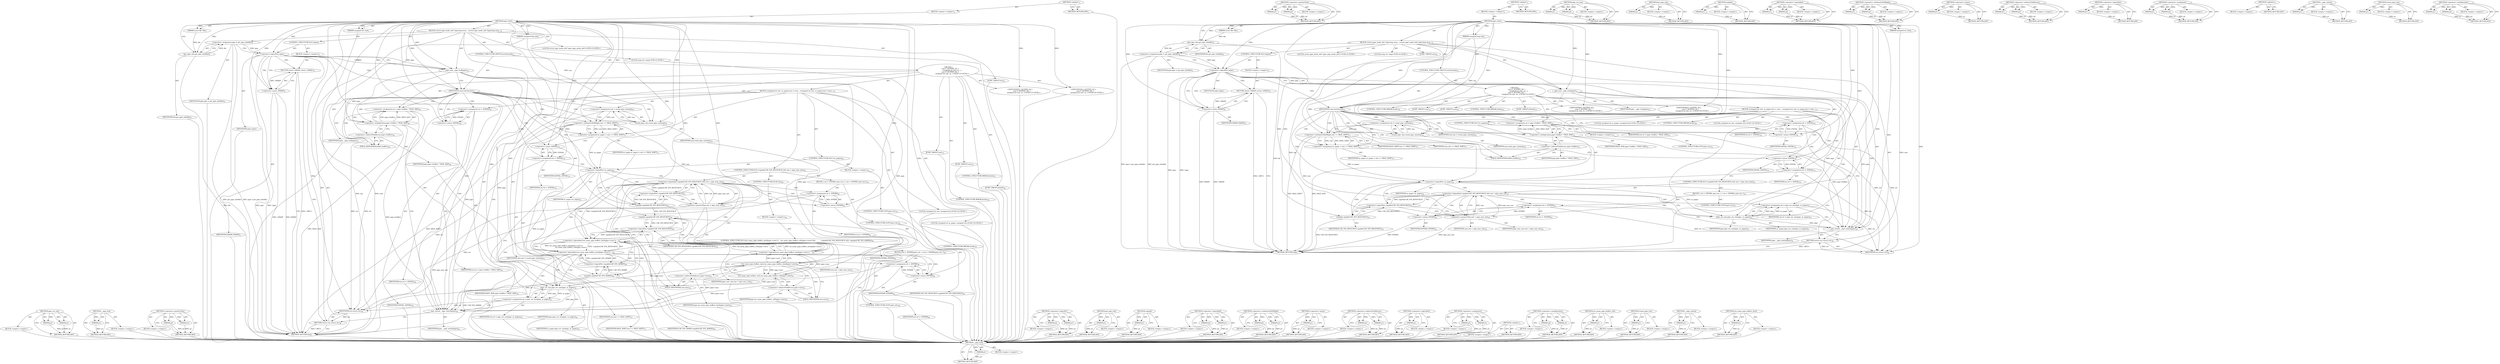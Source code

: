 digraph "too_many_pipe_buffers_hard" {
vulnerable_137 [label=<(METHOD,__pipe_lock)>];
vulnerable_138 [label=<(PARAM,p1)>];
vulnerable_139 [label=<(BLOCK,&lt;empty&gt;,&lt;empty&gt;)>];
vulnerable_140 [label=<(METHOD_RETURN,ANY)>];
vulnerable_159 [label=<(METHOD,&lt;operator&gt;.greaterThan)>];
vulnerable_160 [label=<(PARAM,p1)>];
vulnerable_161 [label=<(PARAM,p2)>];
vulnerable_162 [label=<(BLOCK,&lt;empty&gt;,&lt;empty&gt;)>];
vulnerable_163 [label=<(METHOD_RETURN,ANY)>];
vulnerable_6 [label=<(METHOD,&lt;global&gt;)<SUB>1</SUB>>];
vulnerable_7 [label=<(BLOCK,&lt;empty&gt;,&lt;empty&gt;)<SUB>1</SUB>>];
vulnerable_8 [label=<(METHOD,pipe_fcntl)<SUB>1</SUB>>];
vulnerable_9 [label=<(PARAM,struct file *file)<SUB>1</SUB>>];
vulnerable_10 [label=<(PARAM,unsigned int cmd)<SUB>1</SUB>>];
vulnerable_11 [label=<(PARAM,unsigned long arg)<SUB>1</SUB>>];
vulnerable_12 [label=<(BLOCK,{
	struct pipe_inode_info *pipe;
	long ret;

	p...,{
	struct pipe_inode_info *pipe;
	long ret;

	p...)<SUB>2</SUB>>];
vulnerable_13 [label="<(LOCAL,struct pipe_inode_info* pipe: pipe_inode_info*)<SUB>3</SUB>>"];
vulnerable_14 [label="<(LOCAL,long ret: long)<SUB>4</SUB>>"];
vulnerable_15 [label=<(&lt;operator&gt;.assignment,pipe = get_pipe_info(file))<SUB>6</SUB>>];
vulnerable_16 [label=<(IDENTIFIER,pipe,pipe = get_pipe_info(file))<SUB>6</SUB>>];
vulnerable_17 [label=<(get_pipe_info,get_pipe_info(file))<SUB>6</SUB>>];
vulnerable_18 [label=<(IDENTIFIER,file,get_pipe_info(file))<SUB>6</SUB>>];
vulnerable_19 [label=<(CONTROL_STRUCTURE,IF,if (!pipe))<SUB>7</SUB>>];
vulnerable_20 [label=<(&lt;operator&gt;.logicalNot,!pipe)<SUB>7</SUB>>];
vulnerable_21 [label=<(IDENTIFIER,pipe,!pipe)<SUB>7</SUB>>];
vulnerable_22 [label=<(BLOCK,&lt;empty&gt;,&lt;empty&gt;)<SUB>8</SUB>>];
vulnerable_23 [label=<(RETURN,return -EBADF;,return -EBADF;)<SUB>8</SUB>>];
vulnerable_24 [label=<(&lt;operator&gt;.minus,-EBADF)<SUB>8</SUB>>];
vulnerable_25 [label=<(IDENTIFIER,EBADF,-EBADF)<SUB>8</SUB>>];
vulnerable_26 [label=<(__pipe_lock,__pipe_lock(pipe))<SUB>10</SUB>>];
vulnerable_27 [label=<(IDENTIFIER,pipe,__pipe_lock(pipe))<SUB>10</SUB>>];
vulnerable_28 [label=<(CONTROL_STRUCTURE,SWITCH,switch(cmd))<SUB>12</SUB>>];
vulnerable_29 [label=<(IDENTIFIER,cmd,switch(cmd))<SUB>12</SUB>>];
vulnerable_30 [label="<(BLOCK,{
	case F_SETPIPE_SZ: {
		unsigned int size, nr...,{
	case F_SETPIPE_SZ: {
		unsigned int size, nr...)<SUB>12</SUB>>"];
vulnerable_31 [label=<(JUMP_TARGET,case)<SUB>13</SUB>>];
vulnerable_32 [label="<(IDENTIFIER,F_SETPIPE_SZ,{
	case F_SETPIPE_SZ: {
		unsigned int size, nr...)<SUB>13</SUB>>"];
vulnerable_33 [label=<(BLOCK,{
		unsigned int size, nr_pages;

		size = roun...,{
		unsigned int size, nr_pages;

		size = roun...)<SUB>13</SUB>>];
vulnerable_34 [label="<(LOCAL,unsigned int size: unsigned int)<SUB>14</SUB>>"];
vulnerable_35 [label="<(LOCAL,unsigned int nr_pages: unsigned int)<SUB>14</SUB>>"];
vulnerable_36 [label=<(&lt;operator&gt;.assignment,size = round_pipe_size(arg))<SUB>16</SUB>>];
vulnerable_37 [label=<(IDENTIFIER,size,size = round_pipe_size(arg))<SUB>16</SUB>>];
vulnerable_38 [label=<(round_pipe_size,round_pipe_size(arg))<SUB>16</SUB>>];
vulnerable_39 [label=<(IDENTIFIER,arg,round_pipe_size(arg))<SUB>16</SUB>>];
vulnerable_40 [label=<(&lt;operator&gt;.assignment,nr_pages = size &gt;&gt; PAGE_SHIFT)<SUB>17</SUB>>];
vulnerable_41 [label=<(IDENTIFIER,nr_pages,nr_pages = size &gt;&gt; PAGE_SHIFT)<SUB>17</SUB>>];
vulnerable_42 [label=<(&lt;operator&gt;.arithmeticShiftRight,size &gt;&gt; PAGE_SHIFT)<SUB>17</SUB>>];
vulnerable_43 [label=<(IDENTIFIER,size,size &gt;&gt; PAGE_SHIFT)<SUB>17</SUB>>];
vulnerable_44 [label=<(IDENTIFIER,PAGE_SHIFT,size &gt;&gt; PAGE_SHIFT)<SUB>17</SUB>>];
vulnerable_45 [label=<(&lt;operator&gt;.assignment,ret = -EINVAL)<SUB>19</SUB>>];
vulnerable_46 [label=<(IDENTIFIER,ret,ret = -EINVAL)<SUB>19</SUB>>];
vulnerable_47 [label=<(&lt;operator&gt;.minus,-EINVAL)<SUB>19</SUB>>];
vulnerable_48 [label=<(IDENTIFIER,EINVAL,-EINVAL)<SUB>19</SUB>>];
vulnerable_49 [label=<(CONTROL_STRUCTURE,IF,if (!nr_pages))<SUB>20</SUB>>];
vulnerable_50 [label=<(&lt;operator&gt;.logicalNot,!nr_pages)<SUB>20</SUB>>];
vulnerable_51 [label=<(IDENTIFIER,nr_pages,!nr_pages)<SUB>20</SUB>>];
vulnerable_52 [label=<(BLOCK,&lt;empty&gt;,&lt;empty&gt;)<SUB>21</SUB>>];
vulnerable_53 [label=<(CONTROL_STRUCTURE,GOTO,goto out;)<SUB>21</SUB>>];
vulnerable_54 [label=<(CONTROL_STRUCTURE,IF,if (!capable(CAP_SYS_RESOURCE) &amp;&amp; size &gt; pipe_max_size))<SUB>23</SUB>>];
vulnerable_55 [label=<(&lt;operator&gt;.logicalAnd,!capable(CAP_SYS_RESOURCE) &amp;&amp; size &gt; pipe_max_size)<SUB>23</SUB>>];
vulnerable_56 [label=<(&lt;operator&gt;.logicalNot,!capable(CAP_SYS_RESOURCE))<SUB>23</SUB>>];
vulnerable_57 [label=<(capable,capable(CAP_SYS_RESOURCE))<SUB>23</SUB>>];
vulnerable_58 [label=<(IDENTIFIER,CAP_SYS_RESOURCE,capable(CAP_SYS_RESOURCE))<SUB>23</SUB>>];
vulnerable_59 [label=<(&lt;operator&gt;.greaterThan,size &gt; pipe_max_size)<SUB>23</SUB>>];
vulnerable_60 [label=<(IDENTIFIER,size,size &gt; pipe_max_size)<SUB>23</SUB>>];
vulnerable_61 [label=<(IDENTIFIER,pipe_max_size,size &gt; pipe_max_size)<SUB>23</SUB>>];
vulnerable_62 [label=<(BLOCK,{
 			ret = -EPERM;
 			goto out;
 		},{
 			ret = -EPERM;
 			goto out;
 		})<SUB>23</SUB>>];
vulnerable_63 [label=<(&lt;operator&gt;.assignment,ret = -EPERM)<SUB>24</SUB>>];
vulnerable_64 [label=<(IDENTIFIER,ret,ret = -EPERM)<SUB>24</SUB>>];
vulnerable_65 [label=<(&lt;operator&gt;.minus,-EPERM)<SUB>24</SUB>>];
vulnerable_66 [label=<(IDENTIFIER,EPERM,-EPERM)<SUB>24</SUB>>];
vulnerable_67 [label=<(CONTROL_STRUCTURE,GOTO,goto out;)<SUB>25</SUB>>];
vulnerable_68 [label=<(&lt;operator&gt;.assignment,ret = pipe_set_size(pipe, nr_pages))<SUB>27</SUB>>];
vulnerable_69 [label=<(IDENTIFIER,ret,ret = pipe_set_size(pipe, nr_pages))<SUB>27</SUB>>];
vulnerable_70 [label=<(pipe_set_size,pipe_set_size(pipe, nr_pages))<SUB>27</SUB>>];
vulnerable_71 [label=<(IDENTIFIER,pipe,pipe_set_size(pipe, nr_pages))<SUB>27</SUB>>];
vulnerable_72 [label=<(IDENTIFIER,nr_pages,pipe_set_size(pipe, nr_pages))<SUB>27</SUB>>];
vulnerable_73 [label=<(CONTROL_STRUCTURE,BREAK,break;)<SUB>28</SUB>>];
vulnerable_74 [label=<(JUMP_TARGET,case)<SUB>30</SUB>>];
vulnerable_75 [label="<(IDENTIFIER,F_GETPIPE_SZ,{
	case F_SETPIPE_SZ: {
		unsigned int size, nr...)<SUB>30</SUB>>"];
vulnerable_76 [label=<(&lt;operator&gt;.assignment,ret = pipe-&gt;buffers * PAGE_SIZE)<SUB>31</SUB>>];
vulnerable_77 [label=<(IDENTIFIER,ret,ret = pipe-&gt;buffers * PAGE_SIZE)<SUB>31</SUB>>];
vulnerable_78 [label=<(&lt;operator&gt;.multiplication,pipe-&gt;buffers * PAGE_SIZE)<SUB>31</SUB>>];
vulnerable_79 [label=<(&lt;operator&gt;.indirectFieldAccess,pipe-&gt;buffers)<SUB>31</SUB>>];
vulnerable_80 [label=<(IDENTIFIER,pipe,pipe-&gt;buffers * PAGE_SIZE)<SUB>31</SUB>>];
vulnerable_81 [label=<(FIELD_IDENTIFIER,buffers,buffers)<SUB>31</SUB>>];
vulnerable_82 [label=<(IDENTIFIER,PAGE_SIZE,pipe-&gt;buffers * PAGE_SIZE)<SUB>31</SUB>>];
vulnerable_83 [label=<(CONTROL_STRUCTURE,BREAK,break;)<SUB>32</SUB>>];
vulnerable_84 [label=<(JUMP_TARGET,default)<SUB>33</SUB>>];
vulnerable_85 [label=<(&lt;operator&gt;.assignment,ret = -EINVAL)<SUB>34</SUB>>];
vulnerable_86 [label=<(IDENTIFIER,ret,ret = -EINVAL)<SUB>34</SUB>>];
vulnerable_87 [label=<(&lt;operator&gt;.minus,-EINVAL)<SUB>34</SUB>>];
vulnerable_88 [label=<(IDENTIFIER,EINVAL,-EINVAL)<SUB>34</SUB>>];
vulnerable_89 [label=<(CONTROL_STRUCTURE,BREAK,break;)<SUB>35</SUB>>];
vulnerable_90 [label=<(JUMP_TARGET,out)<SUB>38</SUB>>];
vulnerable_91 [label=<(__pipe_unlock,__pipe_unlock(pipe))<SUB>39</SUB>>];
vulnerable_92 [label=<(IDENTIFIER,pipe,__pipe_unlock(pipe))<SUB>39</SUB>>];
vulnerable_93 [label=<(RETURN,return ret;,return ret;)<SUB>40</SUB>>];
vulnerable_94 [label=<(IDENTIFIER,ret,return ret;)<SUB>40</SUB>>];
vulnerable_95 [label=<(METHOD_RETURN,long)<SUB>1</SUB>>];
vulnerable_97 [label=<(METHOD_RETURN,ANY)<SUB>1</SUB>>];
vulnerable_164 [label=<(METHOD,pipe_set_size)>];
vulnerable_165 [label=<(PARAM,p1)>];
vulnerable_166 [label=<(PARAM,p2)>];
vulnerable_167 [label=<(BLOCK,&lt;empty&gt;,&lt;empty&gt;)>];
vulnerable_168 [label=<(METHOD_RETURN,ANY)>];
vulnerable_125 [label=<(METHOD,get_pipe_info)>];
vulnerable_126 [label=<(PARAM,p1)>];
vulnerable_127 [label=<(BLOCK,&lt;empty&gt;,&lt;empty&gt;)>];
vulnerable_128 [label=<(METHOD_RETURN,ANY)>];
vulnerable_155 [label=<(METHOD,capable)>];
vulnerable_156 [label=<(PARAM,p1)>];
vulnerable_157 [label=<(BLOCK,&lt;empty&gt;,&lt;empty&gt;)>];
vulnerable_158 [label=<(METHOD_RETURN,ANY)>];
vulnerable_150 [label=<(METHOD,&lt;operator&gt;.logicalAnd)>];
vulnerable_151 [label=<(PARAM,p1)>];
vulnerable_152 [label=<(PARAM,p2)>];
vulnerable_153 [label=<(BLOCK,&lt;empty&gt;,&lt;empty&gt;)>];
vulnerable_154 [label=<(METHOD_RETURN,ANY)>];
vulnerable_145 [label=<(METHOD,&lt;operator&gt;.arithmeticShiftRight)>];
vulnerable_146 [label=<(PARAM,p1)>];
vulnerable_147 [label=<(PARAM,p2)>];
vulnerable_148 [label=<(BLOCK,&lt;empty&gt;,&lt;empty&gt;)>];
vulnerable_149 [label=<(METHOD_RETURN,ANY)>];
vulnerable_133 [label=<(METHOD,&lt;operator&gt;.minus)>];
vulnerable_134 [label=<(PARAM,p1)>];
vulnerable_135 [label=<(BLOCK,&lt;empty&gt;,&lt;empty&gt;)>];
vulnerable_136 [label=<(METHOD_RETURN,ANY)>];
vulnerable_174 [label=<(METHOD,&lt;operator&gt;.indirectFieldAccess)>];
vulnerable_175 [label=<(PARAM,p1)>];
vulnerable_176 [label=<(PARAM,p2)>];
vulnerable_177 [label=<(BLOCK,&lt;empty&gt;,&lt;empty&gt;)>];
vulnerable_178 [label=<(METHOD_RETURN,ANY)>];
vulnerable_129 [label=<(METHOD,&lt;operator&gt;.logicalNot)>];
vulnerable_130 [label=<(PARAM,p1)>];
vulnerable_131 [label=<(BLOCK,&lt;empty&gt;,&lt;empty&gt;)>];
vulnerable_132 [label=<(METHOD_RETURN,ANY)>];
vulnerable_120 [label=<(METHOD,&lt;operator&gt;.assignment)>];
vulnerable_121 [label=<(PARAM,p1)>];
vulnerable_122 [label=<(PARAM,p2)>];
vulnerable_123 [label=<(BLOCK,&lt;empty&gt;,&lt;empty&gt;)>];
vulnerable_124 [label=<(METHOD_RETURN,ANY)>];
vulnerable_114 [label=<(METHOD,&lt;global&gt;)<SUB>1</SUB>>];
vulnerable_115 [label=<(BLOCK,&lt;empty&gt;,&lt;empty&gt;)>];
vulnerable_116 [label=<(METHOD_RETURN,ANY)>];
vulnerable_179 [label=<(METHOD,__pipe_unlock)>];
vulnerable_180 [label=<(PARAM,p1)>];
vulnerable_181 [label=<(BLOCK,&lt;empty&gt;,&lt;empty&gt;)>];
vulnerable_182 [label=<(METHOD_RETURN,ANY)>];
vulnerable_141 [label=<(METHOD,round_pipe_size)>];
vulnerable_142 [label=<(PARAM,p1)>];
vulnerable_143 [label=<(BLOCK,&lt;empty&gt;,&lt;empty&gt;)>];
vulnerable_144 [label=<(METHOD_RETURN,ANY)>];
vulnerable_169 [label=<(METHOD,&lt;operator&gt;.multiplication)>];
vulnerable_170 [label=<(PARAM,p1)>];
vulnerable_171 [label=<(PARAM,p2)>];
vulnerable_172 [label=<(BLOCK,&lt;empty&gt;,&lt;empty&gt;)>];
vulnerable_173 [label=<(METHOD_RETURN,ANY)>];
fixed_208 [label=<(METHOD,pipe_set_size)>];
fixed_209 [label=<(PARAM,p1)>];
fixed_210 [label=<(PARAM,p2)>];
fixed_211 [label=<(BLOCK,&lt;empty&gt;,&lt;empty&gt;)>];
fixed_212 [label=<(METHOD_RETURN,ANY)>];
fixed_163 [label=<(METHOD,__pipe_lock)>];
fixed_164 [label=<(PARAM,p1)>];
fixed_165 [label=<(BLOCK,&lt;empty&gt;,&lt;empty&gt;)>];
fixed_166 [label=<(METHOD_RETURN,ANY)>];
fixed_185 [label=<(METHOD,&lt;operator&gt;.greaterThan)>];
fixed_186 [label=<(PARAM,p1)>];
fixed_187 [label=<(PARAM,p2)>];
fixed_188 [label=<(BLOCK,&lt;empty&gt;,&lt;empty&gt;)>];
fixed_189 [label=<(METHOD_RETURN,ANY)>];
fixed_6 [label=<(METHOD,&lt;global&gt;)<SUB>1</SUB>>];
fixed_7 [label=<(BLOCK,&lt;empty&gt;,&lt;empty&gt;)<SUB>1</SUB>>];
fixed_8 [label=<(METHOD,pipe_fcntl)<SUB>1</SUB>>];
fixed_9 [label=<(PARAM,struct file *file)<SUB>1</SUB>>];
fixed_10 [label=<(PARAM,unsigned int cmd)<SUB>1</SUB>>];
fixed_11 [label=<(PARAM,unsigned long arg)<SUB>1</SUB>>];
fixed_12 [label=<(BLOCK,{
	struct pipe_inode_info *pipe;
	long ret;

	p...,{
	struct pipe_inode_info *pipe;
	long ret;

	p...)<SUB>2</SUB>>];
fixed_13 [label="<(LOCAL,struct pipe_inode_info* pipe: pipe_inode_info*)<SUB>3</SUB>>"];
fixed_14 [label="<(LOCAL,long ret: long)<SUB>4</SUB>>"];
fixed_15 [label=<(&lt;operator&gt;.assignment,pipe = get_pipe_info(file))<SUB>6</SUB>>];
fixed_16 [label=<(IDENTIFIER,pipe,pipe = get_pipe_info(file))<SUB>6</SUB>>];
fixed_17 [label=<(get_pipe_info,get_pipe_info(file))<SUB>6</SUB>>];
fixed_18 [label=<(IDENTIFIER,file,get_pipe_info(file))<SUB>6</SUB>>];
fixed_19 [label=<(CONTROL_STRUCTURE,IF,if (!pipe))<SUB>7</SUB>>];
fixed_20 [label=<(&lt;operator&gt;.logicalNot,!pipe)<SUB>7</SUB>>];
fixed_21 [label=<(IDENTIFIER,pipe,!pipe)<SUB>7</SUB>>];
fixed_22 [label=<(BLOCK,&lt;empty&gt;,&lt;empty&gt;)<SUB>8</SUB>>];
fixed_23 [label=<(RETURN,return -EBADF;,return -EBADF;)<SUB>8</SUB>>];
fixed_24 [label=<(&lt;operator&gt;.minus,-EBADF)<SUB>8</SUB>>];
fixed_25 [label=<(IDENTIFIER,EBADF,-EBADF)<SUB>8</SUB>>];
fixed_26 [label=<(__pipe_lock,__pipe_lock(pipe))<SUB>10</SUB>>];
fixed_27 [label=<(IDENTIFIER,pipe,__pipe_lock(pipe))<SUB>10</SUB>>];
fixed_28 [label=<(CONTROL_STRUCTURE,SWITCH,switch(cmd))<SUB>12</SUB>>];
fixed_29 [label=<(IDENTIFIER,cmd,switch(cmd))<SUB>12</SUB>>];
fixed_30 [label="<(BLOCK,{
	case F_SETPIPE_SZ: {
		unsigned int size, nr...,{
	case F_SETPIPE_SZ: {
		unsigned int size, nr...)<SUB>12</SUB>>"];
fixed_31 [label=<(JUMP_TARGET,case)<SUB>13</SUB>>];
fixed_32 [label="<(IDENTIFIER,F_SETPIPE_SZ,{
	case F_SETPIPE_SZ: {
		unsigned int size, nr...)<SUB>13</SUB>>"];
fixed_33 [label=<(BLOCK,{
		unsigned int size, nr_pages;

		size = roun...,{
		unsigned int size, nr_pages;

		size = roun...)<SUB>13</SUB>>];
fixed_34 [label="<(LOCAL,unsigned int size: unsigned int)<SUB>14</SUB>>"];
fixed_35 [label="<(LOCAL,unsigned int nr_pages: unsigned int)<SUB>14</SUB>>"];
fixed_36 [label=<(&lt;operator&gt;.assignment,size = round_pipe_size(arg))<SUB>16</SUB>>];
fixed_37 [label=<(IDENTIFIER,size,size = round_pipe_size(arg))<SUB>16</SUB>>];
fixed_38 [label=<(round_pipe_size,round_pipe_size(arg))<SUB>16</SUB>>];
fixed_39 [label=<(IDENTIFIER,arg,round_pipe_size(arg))<SUB>16</SUB>>];
fixed_40 [label=<(&lt;operator&gt;.assignment,nr_pages = size &gt;&gt; PAGE_SHIFT)<SUB>17</SUB>>];
fixed_41 [label=<(IDENTIFIER,nr_pages,nr_pages = size &gt;&gt; PAGE_SHIFT)<SUB>17</SUB>>];
fixed_42 [label=<(&lt;operator&gt;.arithmeticShiftRight,size &gt;&gt; PAGE_SHIFT)<SUB>17</SUB>>];
fixed_43 [label=<(IDENTIFIER,size,size &gt;&gt; PAGE_SHIFT)<SUB>17</SUB>>];
fixed_44 [label=<(IDENTIFIER,PAGE_SHIFT,size &gt;&gt; PAGE_SHIFT)<SUB>17</SUB>>];
fixed_45 [label=<(&lt;operator&gt;.assignment,ret = -EINVAL)<SUB>19</SUB>>];
fixed_46 [label=<(IDENTIFIER,ret,ret = -EINVAL)<SUB>19</SUB>>];
fixed_47 [label=<(&lt;operator&gt;.minus,-EINVAL)<SUB>19</SUB>>];
fixed_48 [label=<(IDENTIFIER,EINVAL,-EINVAL)<SUB>19</SUB>>];
fixed_49 [label=<(CONTROL_STRUCTURE,IF,if (!nr_pages))<SUB>20</SUB>>];
fixed_50 [label=<(&lt;operator&gt;.logicalNot,!nr_pages)<SUB>20</SUB>>];
fixed_51 [label=<(IDENTIFIER,nr_pages,!nr_pages)<SUB>20</SUB>>];
fixed_52 [label=<(BLOCK,&lt;empty&gt;,&lt;empty&gt;)<SUB>21</SUB>>];
fixed_53 [label=<(CONTROL_STRUCTURE,GOTO,goto out;)<SUB>21</SUB>>];
fixed_54 [label=<(CONTROL_STRUCTURE,IF,if (!capable(CAP_SYS_RESOURCE) &amp;&amp; size &gt; pipe_max_size))<SUB>23</SUB>>];
fixed_55 [label=<(&lt;operator&gt;.logicalAnd,!capable(CAP_SYS_RESOURCE) &amp;&amp; size &gt; pipe_max_size)<SUB>23</SUB>>];
fixed_56 [label=<(&lt;operator&gt;.logicalNot,!capable(CAP_SYS_RESOURCE))<SUB>23</SUB>>];
fixed_57 [label=<(capable,capable(CAP_SYS_RESOURCE))<SUB>23</SUB>>];
fixed_58 [label=<(IDENTIFIER,CAP_SYS_RESOURCE,capable(CAP_SYS_RESOURCE))<SUB>23</SUB>>];
fixed_59 [label=<(&lt;operator&gt;.greaterThan,size &gt; pipe_max_size)<SUB>23</SUB>>];
fixed_60 [label=<(IDENTIFIER,size,size &gt; pipe_max_size)<SUB>23</SUB>>];
fixed_61 [label=<(IDENTIFIER,pipe_max_size,size &gt; pipe_max_size)<SUB>23</SUB>>];
fixed_62 [label=<(BLOCK,{
 			ret = -EPERM;
 			goto out;
		},{
 			ret = -EPERM;
 			goto out;
		})<SUB>23</SUB>>];
fixed_63 [label=<(&lt;operator&gt;.assignment,ret = -EPERM)<SUB>24</SUB>>];
fixed_64 [label=<(IDENTIFIER,ret,ret = -EPERM)<SUB>24</SUB>>];
fixed_65 [label=<(&lt;operator&gt;.minus,-EPERM)<SUB>24</SUB>>];
fixed_66 [label=<(IDENTIFIER,EPERM,-EPERM)<SUB>24</SUB>>];
fixed_67 [label=<(CONTROL_STRUCTURE,GOTO,goto out;)<SUB>25</SUB>>];
fixed_68 [label=<(CONTROL_STRUCTURE,ELSE,else)<SUB>26</SUB>>];
fixed_69 [label=<(BLOCK,&lt;empty&gt;,&lt;empty&gt;)<SUB>26</SUB>>];
fixed_70 [label=<(CONTROL_STRUCTURE,IF,if ((too_many_pipe_buffers_hard(pipe-&gt;user) ||
			    too_many_pipe_buffers_soft(pipe-&gt;user)) &amp;&amp;
		           !capable(CAP_SYS_RESOURCE) &amp;&amp; !capable(CAP_SYS_ADMIN)))<SUB>26</SUB>>];
fixed_71 [label=<(&lt;operator&gt;.logicalAnd,(too_many_pipe_buffers_hard(pipe-&gt;user) ||
			 ...)<SUB>26</SUB>>];
fixed_72 [label=<(&lt;operator&gt;.logicalAnd,(too_many_pipe_buffers_hard(pipe-&gt;user) ||
			 ...)<SUB>26</SUB>>];
fixed_73 [label=<(&lt;operator&gt;.logicalOr,too_many_pipe_buffers_hard(pipe-&gt;user) ||
			  ...)<SUB>26</SUB>>];
fixed_74 [label=<(too_many_pipe_buffers_hard,too_many_pipe_buffers_hard(pipe-&gt;user))<SUB>26</SUB>>];
fixed_75 [label=<(&lt;operator&gt;.indirectFieldAccess,pipe-&gt;user)<SUB>26</SUB>>];
fixed_76 [label=<(IDENTIFIER,pipe,too_many_pipe_buffers_hard(pipe-&gt;user))<SUB>26</SUB>>];
fixed_77 [label=<(FIELD_IDENTIFIER,user,user)<SUB>26</SUB>>];
fixed_78 [label=<(too_many_pipe_buffers_soft,too_many_pipe_buffers_soft(pipe-&gt;user))<SUB>27</SUB>>];
fixed_79 [label=<(&lt;operator&gt;.indirectFieldAccess,pipe-&gt;user)<SUB>27</SUB>>];
fixed_80 [label=<(IDENTIFIER,pipe,too_many_pipe_buffers_soft(pipe-&gt;user))<SUB>27</SUB>>];
fixed_81 [label=<(FIELD_IDENTIFIER,user,user)<SUB>27</SUB>>];
fixed_82 [label=<(&lt;operator&gt;.logicalNot,!capable(CAP_SYS_RESOURCE))<SUB>28</SUB>>];
fixed_83 [label=<(capable,capable(CAP_SYS_RESOURCE))<SUB>28</SUB>>];
fixed_84 [label=<(IDENTIFIER,CAP_SYS_RESOURCE,capable(CAP_SYS_RESOURCE))<SUB>28</SUB>>];
fixed_85 [label=<(&lt;operator&gt;.logicalNot,!capable(CAP_SYS_ADMIN))<SUB>28</SUB>>];
fixed_86 [label=<(capable,capable(CAP_SYS_ADMIN))<SUB>28</SUB>>];
fixed_87 [label=<(IDENTIFIER,CAP_SYS_ADMIN,capable(CAP_SYS_ADMIN))<SUB>28</SUB>>];
fixed_88 [label=<(BLOCK,{
			ret = -EPERM;
			goto out;
 		},{
			ret = -EPERM;
			goto out;
 		})<SUB>28</SUB>>];
fixed_89 [label=<(&lt;operator&gt;.assignment,ret = -EPERM)<SUB>29</SUB>>];
fixed_90 [label=<(IDENTIFIER,ret,ret = -EPERM)<SUB>29</SUB>>];
fixed_91 [label=<(&lt;operator&gt;.minus,-EPERM)<SUB>29</SUB>>];
fixed_92 [label=<(IDENTIFIER,EPERM,-EPERM)<SUB>29</SUB>>];
fixed_93 [label=<(CONTROL_STRUCTURE,GOTO,goto out;)<SUB>30</SUB>>];
fixed_94 [label=<(&lt;operator&gt;.assignment,ret = pipe_set_size(pipe, nr_pages))<SUB>32</SUB>>];
fixed_95 [label=<(IDENTIFIER,ret,ret = pipe_set_size(pipe, nr_pages))<SUB>32</SUB>>];
fixed_96 [label=<(pipe_set_size,pipe_set_size(pipe, nr_pages))<SUB>32</SUB>>];
fixed_97 [label=<(IDENTIFIER,pipe,pipe_set_size(pipe, nr_pages))<SUB>32</SUB>>];
fixed_98 [label=<(IDENTIFIER,nr_pages,pipe_set_size(pipe, nr_pages))<SUB>32</SUB>>];
fixed_99 [label=<(CONTROL_STRUCTURE,BREAK,break;)<SUB>33</SUB>>];
fixed_100 [label=<(JUMP_TARGET,case)<SUB>35</SUB>>];
fixed_101 [label="<(IDENTIFIER,F_GETPIPE_SZ,{
	case F_SETPIPE_SZ: {
		unsigned int size, nr...)<SUB>35</SUB>>"];
fixed_102 [label=<(&lt;operator&gt;.assignment,ret = pipe-&gt;buffers * PAGE_SIZE)<SUB>36</SUB>>];
fixed_103 [label=<(IDENTIFIER,ret,ret = pipe-&gt;buffers * PAGE_SIZE)<SUB>36</SUB>>];
fixed_104 [label=<(&lt;operator&gt;.multiplication,pipe-&gt;buffers * PAGE_SIZE)<SUB>36</SUB>>];
fixed_105 [label=<(&lt;operator&gt;.indirectFieldAccess,pipe-&gt;buffers)<SUB>36</SUB>>];
fixed_106 [label=<(IDENTIFIER,pipe,pipe-&gt;buffers * PAGE_SIZE)<SUB>36</SUB>>];
fixed_107 [label=<(FIELD_IDENTIFIER,buffers,buffers)<SUB>36</SUB>>];
fixed_108 [label=<(IDENTIFIER,PAGE_SIZE,pipe-&gt;buffers * PAGE_SIZE)<SUB>36</SUB>>];
fixed_109 [label=<(CONTROL_STRUCTURE,BREAK,break;)<SUB>37</SUB>>];
fixed_110 [label=<(JUMP_TARGET,default)<SUB>38</SUB>>];
fixed_111 [label=<(&lt;operator&gt;.assignment,ret = -EINVAL)<SUB>39</SUB>>];
fixed_112 [label=<(IDENTIFIER,ret,ret = -EINVAL)<SUB>39</SUB>>];
fixed_113 [label=<(&lt;operator&gt;.minus,-EINVAL)<SUB>39</SUB>>];
fixed_114 [label=<(IDENTIFIER,EINVAL,-EINVAL)<SUB>39</SUB>>];
fixed_115 [label=<(CONTROL_STRUCTURE,BREAK,break;)<SUB>40</SUB>>];
fixed_116 [label=<(JUMP_TARGET,out)<SUB>43</SUB>>];
fixed_117 [label=<(__pipe_unlock,__pipe_unlock(pipe))<SUB>44</SUB>>];
fixed_118 [label=<(IDENTIFIER,pipe,__pipe_unlock(pipe))<SUB>44</SUB>>];
fixed_119 [label=<(RETURN,return ret;,return ret;)<SUB>45</SUB>>];
fixed_120 [label=<(IDENTIFIER,ret,return ret;)<SUB>45</SUB>>];
fixed_121 [label=<(METHOD_RETURN,long)<SUB>1</SUB>>];
fixed_123 [label=<(METHOD_RETURN,ANY)<SUB>1</SUB>>];
fixed_190 [label=<(METHOD,&lt;operator&gt;.logicalOr)>];
fixed_191 [label=<(PARAM,p1)>];
fixed_192 [label=<(PARAM,p2)>];
fixed_193 [label=<(BLOCK,&lt;empty&gt;,&lt;empty&gt;)>];
fixed_194 [label=<(METHOD_RETURN,ANY)>];
fixed_151 [label=<(METHOD,get_pipe_info)>];
fixed_152 [label=<(PARAM,p1)>];
fixed_153 [label=<(BLOCK,&lt;empty&gt;,&lt;empty&gt;)>];
fixed_154 [label=<(METHOD_RETURN,ANY)>];
fixed_181 [label=<(METHOD,capable)>];
fixed_182 [label=<(PARAM,p1)>];
fixed_183 [label=<(BLOCK,&lt;empty&gt;,&lt;empty&gt;)>];
fixed_184 [label=<(METHOD_RETURN,ANY)>];
fixed_176 [label=<(METHOD,&lt;operator&gt;.logicalAnd)>];
fixed_177 [label=<(PARAM,p1)>];
fixed_178 [label=<(PARAM,p2)>];
fixed_179 [label=<(BLOCK,&lt;empty&gt;,&lt;empty&gt;)>];
fixed_180 [label=<(METHOD_RETURN,ANY)>];
fixed_171 [label=<(METHOD,&lt;operator&gt;.arithmeticShiftRight)>];
fixed_172 [label=<(PARAM,p1)>];
fixed_173 [label=<(PARAM,p2)>];
fixed_174 [label=<(BLOCK,&lt;empty&gt;,&lt;empty&gt;)>];
fixed_175 [label=<(METHOD_RETURN,ANY)>];
fixed_159 [label=<(METHOD,&lt;operator&gt;.minus)>];
fixed_160 [label=<(PARAM,p1)>];
fixed_161 [label=<(BLOCK,&lt;empty&gt;,&lt;empty&gt;)>];
fixed_162 [label=<(METHOD_RETURN,ANY)>];
fixed_199 [label=<(METHOD,&lt;operator&gt;.indirectFieldAccess)>];
fixed_200 [label=<(PARAM,p1)>];
fixed_201 [label=<(PARAM,p2)>];
fixed_202 [label=<(BLOCK,&lt;empty&gt;,&lt;empty&gt;)>];
fixed_203 [label=<(METHOD_RETURN,ANY)>];
fixed_155 [label=<(METHOD,&lt;operator&gt;.logicalNot)>];
fixed_156 [label=<(PARAM,p1)>];
fixed_157 [label=<(BLOCK,&lt;empty&gt;,&lt;empty&gt;)>];
fixed_158 [label=<(METHOD_RETURN,ANY)>];
fixed_146 [label=<(METHOD,&lt;operator&gt;.assignment)>];
fixed_147 [label=<(PARAM,p1)>];
fixed_148 [label=<(PARAM,p2)>];
fixed_149 [label=<(BLOCK,&lt;empty&gt;,&lt;empty&gt;)>];
fixed_150 [label=<(METHOD_RETURN,ANY)>];
fixed_140 [label=<(METHOD,&lt;global&gt;)<SUB>1</SUB>>];
fixed_141 [label=<(BLOCK,&lt;empty&gt;,&lt;empty&gt;)>];
fixed_142 [label=<(METHOD_RETURN,ANY)>];
fixed_213 [label=<(METHOD,&lt;operator&gt;.multiplication)>];
fixed_214 [label=<(PARAM,p1)>];
fixed_215 [label=<(PARAM,p2)>];
fixed_216 [label=<(BLOCK,&lt;empty&gt;,&lt;empty&gt;)>];
fixed_217 [label=<(METHOD_RETURN,ANY)>];
fixed_204 [label=<(METHOD,too_many_pipe_buffers_soft)>];
fixed_205 [label=<(PARAM,p1)>];
fixed_206 [label=<(BLOCK,&lt;empty&gt;,&lt;empty&gt;)>];
fixed_207 [label=<(METHOD_RETURN,ANY)>];
fixed_167 [label=<(METHOD,round_pipe_size)>];
fixed_168 [label=<(PARAM,p1)>];
fixed_169 [label=<(BLOCK,&lt;empty&gt;,&lt;empty&gt;)>];
fixed_170 [label=<(METHOD_RETURN,ANY)>];
fixed_218 [label=<(METHOD,__pipe_unlock)>];
fixed_219 [label=<(PARAM,p1)>];
fixed_220 [label=<(BLOCK,&lt;empty&gt;,&lt;empty&gt;)>];
fixed_221 [label=<(METHOD_RETURN,ANY)>];
fixed_195 [label=<(METHOD,too_many_pipe_buffers_hard)>];
fixed_196 [label=<(PARAM,p1)>];
fixed_197 [label=<(BLOCK,&lt;empty&gt;,&lt;empty&gt;)>];
fixed_198 [label=<(METHOD_RETURN,ANY)>];
vulnerable_137 -> vulnerable_138  [key=0, label="AST: "];
vulnerable_137 -> vulnerable_138  [key=1, label="DDG: "];
vulnerable_137 -> vulnerable_139  [key=0, label="AST: "];
vulnerable_137 -> vulnerable_140  [key=0, label="AST: "];
vulnerable_137 -> vulnerable_140  [key=1, label="CFG: "];
vulnerable_138 -> vulnerable_140  [key=0, label="DDG: p1"];
vulnerable_159 -> vulnerable_160  [key=0, label="AST: "];
vulnerable_159 -> vulnerable_160  [key=1, label="DDG: "];
vulnerable_159 -> vulnerable_162  [key=0, label="AST: "];
vulnerable_159 -> vulnerable_161  [key=0, label="AST: "];
vulnerable_159 -> vulnerable_161  [key=1, label="DDG: "];
vulnerable_159 -> vulnerable_163  [key=0, label="AST: "];
vulnerable_159 -> vulnerable_163  [key=1, label="CFG: "];
vulnerable_160 -> vulnerable_163  [key=0, label="DDG: p1"];
vulnerable_161 -> vulnerable_163  [key=0, label="DDG: p2"];
vulnerable_6 -> vulnerable_7  [key=0, label="AST: "];
vulnerable_6 -> vulnerable_97  [key=0, label="AST: "];
vulnerable_6 -> vulnerable_97  [key=1, label="CFG: "];
vulnerable_7 -> vulnerable_8  [key=0, label="AST: "];
vulnerable_8 -> vulnerable_9  [key=0, label="AST: "];
vulnerable_8 -> vulnerable_9  [key=1, label="DDG: "];
vulnerable_8 -> vulnerable_10  [key=0, label="AST: "];
vulnerable_8 -> vulnerable_10  [key=1, label="DDG: "];
vulnerable_8 -> vulnerable_11  [key=0, label="AST: "];
vulnerable_8 -> vulnerable_11  [key=1, label="DDG: "];
vulnerable_8 -> vulnerable_12  [key=0, label="AST: "];
vulnerable_8 -> vulnerable_95  [key=0, label="AST: "];
vulnerable_8 -> vulnerable_17  [key=0, label="CFG: "];
vulnerable_8 -> vulnerable_17  [key=1, label="DDG: "];
vulnerable_8 -> vulnerable_26  [key=0, label="DDG: "];
vulnerable_8 -> vulnerable_29  [key=0, label="DDG: "];
vulnerable_8 -> vulnerable_91  [key=0, label="DDG: "];
vulnerable_8 -> vulnerable_94  [key=0, label="DDG: "];
vulnerable_8 -> vulnerable_20  [key=0, label="DDG: "];
vulnerable_8 -> vulnerable_32  [key=0, label="DDG: "];
vulnerable_8 -> vulnerable_75  [key=0, label="DDG: "];
vulnerable_8 -> vulnerable_24  [key=0, label="DDG: "];
vulnerable_8 -> vulnerable_78  [key=0, label="DDG: "];
vulnerable_8 -> vulnerable_87  [key=0, label="DDG: "];
vulnerable_8 -> vulnerable_38  [key=0, label="DDG: "];
vulnerable_8 -> vulnerable_42  [key=0, label="DDG: "];
vulnerable_8 -> vulnerable_47  [key=0, label="DDG: "];
vulnerable_8 -> vulnerable_50  [key=0, label="DDG: "];
vulnerable_8 -> vulnerable_70  [key=0, label="DDG: "];
vulnerable_8 -> vulnerable_59  [key=0, label="DDG: "];
vulnerable_8 -> vulnerable_57  [key=0, label="DDG: "];
vulnerable_8 -> vulnerable_65  [key=0, label="DDG: "];
vulnerable_9 -> vulnerable_17  [key=0, label="DDG: file"];
vulnerable_10 -> vulnerable_95  [key=0, label="DDG: cmd"];
vulnerable_11 -> vulnerable_95  [key=0, label="DDG: arg"];
vulnerable_11 -> vulnerable_38  [key=0, label="DDG: arg"];
vulnerable_12 -> vulnerable_13  [key=0, label="AST: "];
vulnerable_12 -> vulnerable_14  [key=0, label="AST: "];
vulnerable_12 -> vulnerable_15  [key=0, label="AST: "];
vulnerable_12 -> vulnerable_19  [key=0, label="AST: "];
vulnerable_12 -> vulnerable_26  [key=0, label="AST: "];
vulnerable_12 -> vulnerable_28  [key=0, label="AST: "];
vulnerable_12 -> vulnerable_90  [key=0, label="AST: "];
vulnerable_12 -> vulnerable_91  [key=0, label="AST: "];
vulnerable_12 -> vulnerable_93  [key=0, label="AST: "];
vulnerable_15 -> vulnerable_16  [key=0, label="AST: "];
vulnerable_15 -> vulnerable_17  [key=0, label="AST: "];
vulnerable_15 -> vulnerable_20  [key=0, label="CFG: "];
vulnerable_15 -> vulnerable_20  [key=1, label="DDG: pipe"];
vulnerable_15 -> vulnerable_95  [key=0, label="DDG: get_pipe_info(file)"];
vulnerable_15 -> vulnerable_95  [key=1, label="DDG: pipe = get_pipe_info(file)"];
vulnerable_17 -> vulnerable_18  [key=0, label="AST: "];
vulnerable_17 -> vulnerable_15  [key=0, label="CFG: "];
vulnerable_17 -> vulnerable_15  [key=1, label="DDG: file"];
vulnerable_17 -> vulnerable_95  [key=0, label="DDG: file"];
vulnerable_19 -> vulnerable_20  [key=0, label="AST: "];
vulnerable_19 -> vulnerable_22  [key=0, label="AST: "];
vulnerable_20 -> vulnerable_21  [key=0, label="AST: "];
vulnerable_20 -> vulnerable_24  [key=0, label="CFG: "];
vulnerable_20 -> vulnerable_24  [key=1, label="CDG: "];
vulnerable_20 -> vulnerable_26  [key=0, label="CFG: "];
vulnerable_20 -> vulnerable_26  [key=1, label="DDG: pipe"];
vulnerable_20 -> vulnerable_26  [key=2, label="CDG: "];
vulnerable_20 -> vulnerable_95  [key=0, label="DDG: pipe"];
vulnerable_20 -> vulnerable_95  [key=1, label="DDG: !pipe"];
vulnerable_20 -> vulnerable_29  [key=0, label="CDG: "];
vulnerable_20 -> vulnerable_91  [key=0, label="CDG: "];
vulnerable_20 -> vulnerable_93  [key=0, label="CDG: "];
vulnerable_20 -> vulnerable_23  [key=0, label="CDG: "];
vulnerable_22 -> vulnerable_23  [key=0, label="AST: "];
vulnerable_23 -> vulnerable_24  [key=0, label="AST: "];
vulnerable_23 -> vulnerable_95  [key=0, label="CFG: "];
vulnerable_23 -> vulnerable_95  [key=1, label="DDG: &lt;RET&gt;"];
vulnerable_24 -> vulnerable_25  [key=0, label="AST: "];
vulnerable_24 -> vulnerable_23  [key=0, label="CFG: "];
vulnerable_24 -> vulnerable_23  [key=1, label="DDG: -EBADF"];
vulnerable_24 -> vulnerable_95  [key=0, label="DDG: EBADF"];
vulnerable_24 -> vulnerable_95  [key=1, label="DDG: -EBADF"];
vulnerable_26 -> vulnerable_27  [key=0, label="AST: "];
vulnerable_26 -> vulnerable_29  [key=0, label="CFG: "];
vulnerable_26 -> vulnerable_91  [key=0, label="DDG: pipe"];
vulnerable_26 -> vulnerable_78  [key=0, label="DDG: pipe"];
vulnerable_26 -> vulnerable_70  [key=0, label="DDG: pipe"];
vulnerable_28 -> vulnerable_29  [key=0, label="AST: "];
vulnerable_28 -> vulnerable_30  [key=0, label="AST: "];
vulnerable_29 -> vulnerable_38  [key=0, label="CFG: "];
vulnerable_29 -> vulnerable_38  [key=1, label="CDG: "];
vulnerable_29 -> vulnerable_81  [key=0, label="CFG: "];
vulnerable_29 -> vulnerable_81  [key=1, label="CDG: "];
vulnerable_29 -> vulnerable_87  [key=0, label="CFG: "];
vulnerable_29 -> vulnerable_87  [key=1, label="CDG: "];
vulnerable_29 -> vulnerable_47  [key=0, label="CDG: "];
vulnerable_29 -> vulnerable_42  [key=0, label="CDG: "];
vulnerable_29 -> vulnerable_85  [key=0, label="CDG: "];
vulnerable_29 -> vulnerable_45  [key=0, label="CDG: "];
vulnerable_29 -> vulnerable_40  [key=0, label="CDG: "];
vulnerable_29 -> vulnerable_76  [key=0, label="CDG: "];
vulnerable_29 -> vulnerable_50  [key=0, label="CDG: "];
vulnerable_29 -> vulnerable_79  [key=0, label="CDG: "];
vulnerable_29 -> vulnerable_36  [key=0, label="CDG: "];
vulnerable_29 -> vulnerable_78  [key=0, label="CDG: "];
vulnerable_30 -> vulnerable_31  [key=0, label="AST: "];
vulnerable_30 -> vulnerable_32  [key=0, label="AST: "];
vulnerable_30 -> vulnerable_33  [key=0, label="AST: "];
vulnerable_30 -> vulnerable_74  [key=0, label="AST: "];
vulnerable_30 -> vulnerable_75  [key=0, label="AST: "];
vulnerable_30 -> vulnerable_76  [key=0, label="AST: "];
vulnerable_30 -> vulnerable_83  [key=0, label="AST: "];
vulnerable_30 -> vulnerable_84  [key=0, label="AST: "];
vulnerable_30 -> vulnerable_85  [key=0, label="AST: "];
vulnerable_30 -> vulnerable_89  [key=0, label="AST: "];
vulnerable_33 -> vulnerable_34  [key=0, label="AST: "];
vulnerable_33 -> vulnerable_35  [key=0, label="AST: "];
vulnerable_33 -> vulnerable_36  [key=0, label="AST: "];
vulnerable_33 -> vulnerable_40  [key=0, label="AST: "];
vulnerable_33 -> vulnerable_45  [key=0, label="AST: "];
vulnerable_33 -> vulnerable_49  [key=0, label="AST: "];
vulnerable_33 -> vulnerable_54  [key=0, label="AST: "];
vulnerable_33 -> vulnerable_68  [key=0, label="AST: "];
vulnerable_33 -> vulnerable_73  [key=0, label="AST: "];
vulnerable_36 -> vulnerable_37  [key=0, label="AST: "];
vulnerable_36 -> vulnerable_38  [key=0, label="AST: "];
vulnerable_36 -> vulnerable_42  [key=0, label="CFG: "];
vulnerable_36 -> vulnerable_42  [key=1, label="DDG: size"];
vulnerable_38 -> vulnerable_39  [key=0, label="AST: "];
vulnerable_38 -> vulnerable_36  [key=0, label="CFG: "];
vulnerable_38 -> vulnerable_36  [key=1, label="DDG: arg"];
vulnerable_40 -> vulnerable_41  [key=0, label="AST: "];
vulnerable_40 -> vulnerable_42  [key=0, label="AST: "];
vulnerable_40 -> vulnerable_47  [key=0, label="CFG: "];
vulnerable_40 -> vulnerable_50  [key=0, label="DDG: nr_pages"];
vulnerable_42 -> vulnerable_43  [key=0, label="AST: "];
vulnerable_42 -> vulnerable_44  [key=0, label="AST: "];
vulnerable_42 -> vulnerable_40  [key=0, label="CFG: "];
vulnerable_42 -> vulnerable_40  [key=1, label="DDG: size"];
vulnerable_42 -> vulnerable_40  [key=2, label="DDG: PAGE_SHIFT"];
vulnerable_42 -> vulnerable_95  [key=0, label="DDG: PAGE_SHIFT"];
vulnerable_42 -> vulnerable_59  [key=0, label="DDG: size"];
vulnerable_45 -> vulnerable_46  [key=0, label="AST: "];
vulnerable_45 -> vulnerable_47  [key=0, label="AST: "];
vulnerable_45 -> vulnerable_50  [key=0, label="CFG: "];
vulnerable_45 -> vulnerable_94  [key=0, label="DDG: ret"];
vulnerable_47 -> vulnerable_48  [key=0, label="AST: "];
vulnerable_47 -> vulnerable_45  [key=0, label="CFG: "];
vulnerable_47 -> vulnerable_45  [key=1, label="DDG: EINVAL"];
vulnerable_49 -> vulnerable_50  [key=0, label="AST: "];
vulnerable_49 -> vulnerable_52  [key=0, label="AST: "];
vulnerable_50 -> vulnerable_51  [key=0, label="AST: "];
vulnerable_50 -> vulnerable_91  [key=0, label="CFG: "];
vulnerable_50 -> vulnerable_57  [key=0, label="CFG: "];
vulnerable_50 -> vulnerable_57  [key=1, label="CDG: "];
vulnerable_50 -> vulnerable_70  [key=0, label="DDG: nr_pages"];
vulnerable_50 -> vulnerable_56  [key=0, label="CDG: "];
vulnerable_50 -> vulnerable_55  [key=0, label="CDG: "];
vulnerable_52 -> vulnerable_53  [key=0, label="AST: "];
vulnerable_54 -> vulnerable_55  [key=0, label="AST: "];
vulnerable_54 -> vulnerable_62  [key=0, label="AST: "];
vulnerable_55 -> vulnerable_56  [key=0, label="AST: "];
vulnerable_55 -> vulnerable_59  [key=0, label="AST: "];
vulnerable_55 -> vulnerable_65  [key=0, label="CFG: "];
vulnerable_55 -> vulnerable_65  [key=1, label="CDG: "];
vulnerable_55 -> vulnerable_70  [key=0, label="CFG: "];
vulnerable_55 -> vulnerable_70  [key=1, label="CDG: "];
vulnerable_55 -> vulnerable_68  [key=0, label="CDG: "];
vulnerable_55 -> vulnerable_63  [key=0, label="CDG: "];
vulnerable_56 -> vulnerable_57  [key=0, label="AST: "];
vulnerable_56 -> vulnerable_55  [key=0, label="CFG: "];
vulnerable_56 -> vulnerable_55  [key=1, label="DDG: capable(CAP_SYS_RESOURCE)"];
vulnerable_56 -> vulnerable_59  [key=0, label="CFG: "];
vulnerable_56 -> vulnerable_59  [key=1, label="CDG: "];
vulnerable_57 -> vulnerable_58  [key=0, label="AST: "];
vulnerable_57 -> vulnerable_56  [key=0, label="CFG: "];
vulnerable_57 -> vulnerable_56  [key=1, label="DDG: CAP_SYS_RESOURCE"];
vulnerable_57 -> vulnerable_95  [key=0, label="DDG: CAP_SYS_RESOURCE"];
vulnerable_59 -> vulnerable_60  [key=0, label="AST: "];
vulnerable_59 -> vulnerable_61  [key=0, label="AST: "];
vulnerable_59 -> vulnerable_55  [key=0, label="CFG: "];
vulnerable_59 -> vulnerable_55  [key=1, label="DDG: size"];
vulnerable_59 -> vulnerable_55  [key=2, label="DDG: pipe_max_size"];
vulnerable_59 -> vulnerable_95  [key=0, label="DDG: pipe_max_size"];
vulnerable_62 -> vulnerable_63  [key=0, label="AST: "];
vulnerable_62 -> vulnerable_67  [key=0, label="AST: "];
vulnerable_63 -> vulnerable_64  [key=0, label="AST: "];
vulnerable_63 -> vulnerable_65  [key=0, label="AST: "];
vulnerable_63 -> vulnerable_91  [key=0, label="CFG: "];
vulnerable_63 -> vulnerable_94  [key=0, label="DDG: ret"];
vulnerable_65 -> vulnerable_66  [key=0, label="AST: "];
vulnerable_65 -> vulnerable_63  [key=0, label="CFG: "];
vulnerable_65 -> vulnerable_63  [key=1, label="DDG: EPERM"];
vulnerable_65 -> vulnerable_95  [key=0, label="DDG: EPERM"];
vulnerable_68 -> vulnerable_69  [key=0, label="AST: "];
vulnerable_68 -> vulnerable_70  [key=0, label="AST: "];
vulnerable_68 -> vulnerable_91  [key=0, label="CFG: "];
vulnerable_68 -> vulnerable_94  [key=0, label="DDG: ret"];
vulnerable_70 -> vulnerable_71  [key=0, label="AST: "];
vulnerable_70 -> vulnerable_72  [key=0, label="AST: "];
vulnerable_70 -> vulnerable_68  [key=0, label="CFG: "];
vulnerable_70 -> vulnerable_68  [key=1, label="DDG: pipe"];
vulnerable_70 -> vulnerable_68  [key=2, label="DDG: nr_pages"];
vulnerable_70 -> vulnerable_91  [key=0, label="DDG: pipe"];
vulnerable_76 -> vulnerable_77  [key=0, label="AST: "];
vulnerable_76 -> vulnerable_78  [key=0, label="AST: "];
vulnerable_76 -> vulnerable_91  [key=0, label="CFG: "];
vulnerable_76 -> vulnerable_94  [key=0, label="DDG: ret"];
vulnerable_78 -> vulnerable_79  [key=0, label="AST: "];
vulnerable_78 -> vulnerable_82  [key=0, label="AST: "];
vulnerable_78 -> vulnerable_76  [key=0, label="CFG: "];
vulnerable_78 -> vulnerable_76  [key=1, label="DDG: pipe-&gt;buffers"];
vulnerable_78 -> vulnerable_76  [key=2, label="DDG: PAGE_SIZE"];
vulnerable_78 -> vulnerable_95  [key=0, label="DDG: PAGE_SIZE"];
vulnerable_78 -> vulnerable_91  [key=0, label="DDG: pipe-&gt;buffers"];
vulnerable_79 -> vulnerable_80  [key=0, label="AST: "];
vulnerable_79 -> vulnerable_81  [key=0, label="AST: "];
vulnerable_79 -> vulnerable_78  [key=0, label="CFG: "];
vulnerable_81 -> vulnerable_79  [key=0, label="CFG: "];
vulnerable_85 -> vulnerable_86  [key=0, label="AST: "];
vulnerable_85 -> vulnerable_87  [key=0, label="AST: "];
vulnerable_85 -> vulnerable_91  [key=0, label="CFG: "];
vulnerable_85 -> vulnerable_94  [key=0, label="DDG: ret"];
vulnerable_87 -> vulnerable_88  [key=0, label="AST: "];
vulnerable_87 -> vulnerable_85  [key=0, label="CFG: "];
vulnerable_87 -> vulnerable_85  [key=1, label="DDG: EINVAL"];
vulnerable_91 -> vulnerable_92  [key=0, label="AST: "];
vulnerable_91 -> vulnerable_93  [key=0, label="CFG: "];
vulnerable_93 -> vulnerable_94  [key=0, label="AST: "];
vulnerable_93 -> vulnerable_95  [key=0, label="CFG: "];
vulnerable_93 -> vulnerable_95  [key=1, label="DDG: &lt;RET&gt;"];
vulnerable_94 -> vulnerable_93  [key=0, label="DDG: ret"];
vulnerable_164 -> vulnerable_165  [key=0, label="AST: "];
vulnerable_164 -> vulnerable_165  [key=1, label="DDG: "];
vulnerable_164 -> vulnerable_167  [key=0, label="AST: "];
vulnerable_164 -> vulnerable_166  [key=0, label="AST: "];
vulnerable_164 -> vulnerable_166  [key=1, label="DDG: "];
vulnerable_164 -> vulnerable_168  [key=0, label="AST: "];
vulnerable_164 -> vulnerable_168  [key=1, label="CFG: "];
vulnerable_165 -> vulnerable_168  [key=0, label="DDG: p1"];
vulnerable_166 -> vulnerable_168  [key=0, label="DDG: p2"];
vulnerable_125 -> vulnerable_126  [key=0, label="AST: "];
vulnerable_125 -> vulnerable_126  [key=1, label="DDG: "];
vulnerable_125 -> vulnerable_127  [key=0, label="AST: "];
vulnerable_125 -> vulnerable_128  [key=0, label="AST: "];
vulnerable_125 -> vulnerable_128  [key=1, label="CFG: "];
vulnerable_126 -> vulnerable_128  [key=0, label="DDG: p1"];
vulnerable_155 -> vulnerable_156  [key=0, label="AST: "];
vulnerable_155 -> vulnerable_156  [key=1, label="DDG: "];
vulnerable_155 -> vulnerable_157  [key=0, label="AST: "];
vulnerable_155 -> vulnerable_158  [key=0, label="AST: "];
vulnerable_155 -> vulnerable_158  [key=1, label="CFG: "];
vulnerable_156 -> vulnerable_158  [key=0, label="DDG: p1"];
vulnerable_150 -> vulnerable_151  [key=0, label="AST: "];
vulnerable_150 -> vulnerable_151  [key=1, label="DDG: "];
vulnerable_150 -> vulnerable_153  [key=0, label="AST: "];
vulnerable_150 -> vulnerable_152  [key=0, label="AST: "];
vulnerable_150 -> vulnerable_152  [key=1, label="DDG: "];
vulnerable_150 -> vulnerable_154  [key=0, label="AST: "];
vulnerable_150 -> vulnerable_154  [key=1, label="CFG: "];
vulnerable_151 -> vulnerable_154  [key=0, label="DDG: p1"];
vulnerable_152 -> vulnerable_154  [key=0, label="DDG: p2"];
vulnerable_145 -> vulnerable_146  [key=0, label="AST: "];
vulnerable_145 -> vulnerable_146  [key=1, label="DDG: "];
vulnerable_145 -> vulnerable_148  [key=0, label="AST: "];
vulnerable_145 -> vulnerable_147  [key=0, label="AST: "];
vulnerable_145 -> vulnerable_147  [key=1, label="DDG: "];
vulnerable_145 -> vulnerable_149  [key=0, label="AST: "];
vulnerable_145 -> vulnerable_149  [key=1, label="CFG: "];
vulnerable_146 -> vulnerable_149  [key=0, label="DDG: p1"];
vulnerable_147 -> vulnerable_149  [key=0, label="DDG: p2"];
vulnerable_133 -> vulnerable_134  [key=0, label="AST: "];
vulnerable_133 -> vulnerable_134  [key=1, label="DDG: "];
vulnerable_133 -> vulnerable_135  [key=0, label="AST: "];
vulnerable_133 -> vulnerable_136  [key=0, label="AST: "];
vulnerable_133 -> vulnerable_136  [key=1, label="CFG: "];
vulnerable_134 -> vulnerable_136  [key=0, label="DDG: p1"];
vulnerable_174 -> vulnerable_175  [key=0, label="AST: "];
vulnerable_174 -> vulnerable_175  [key=1, label="DDG: "];
vulnerable_174 -> vulnerable_177  [key=0, label="AST: "];
vulnerable_174 -> vulnerable_176  [key=0, label="AST: "];
vulnerable_174 -> vulnerable_176  [key=1, label="DDG: "];
vulnerable_174 -> vulnerable_178  [key=0, label="AST: "];
vulnerable_174 -> vulnerable_178  [key=1, label="CFG: "];
vulnerable_175 -> vulnerable_178  [key=0, label="DDG: p1"];
vulnerable_176 -> vulnerable_178  [key=0, label="DDG: p2"];
vulnerable_129 -> vulnerable_130  [key=0, label="AST: "];
vulnerable_129 -> vulnerable_130  [key=1, label="DDG: "];
vulnerable_129 -> vulnerable_131  [key=0, label="AST: "];
vulnerable_129 -> vulnerable_132  [key=0, label="AST: "];
vulnerable_129 -> vulnerable_132  [key=1, label="CFG: "];
vulnerable_130 -> vulnerable_132  [key=0, label="DDG: p1"];
vulnerable_120 -> vulnerable_121  [key=0, label="AST: "];
vulnerable_120 -> vulnerable_121  [key=1, label="DDG: "];
vulnerable_120 -> vulnerable_123  [key=0, label="AST: "];
vulnerable_120 -> vulnerable_122  [key=0, label="AST: "];
vulnerable_120 -> vulnerable_122  [key=1, label="DDG: "];
vulnerable_120 -> vulnerable_124  [key=0, label="AST: "];
vulnerable_120 -> vulnerable_124  [key=1, label="CFG: "];
vulnerable_121 -> vulnerable_124  [key=0, label="DDG: p1"];
vulnerable_122 -> vulnerable_124  [key=0, label="DDG: p2"];
vulnerable_114 -> vulnerable_115  [key=0, label="AST: "];
vulnerable_114 -> vulnerable_116  [key=0, label="AST: "];
vulnerable_114 -> vulnerable_116  [key=1, label="CFG: "];
vulnerable_179 -> vulnerable_180  [key=0, label="AST: "];
vulnerable_179 -> vulnerable_180  [key=1, label="DDG: "];
vulnerable_179 -> vulnerable_181  [key=0, label="AST: "];
vulnerable_179 -> vulnerable_182  [key=0, label="AST: "];
vulnerable_179 -> vulnerable_182  [key=1, label="CFG: "];
vulnerable_180 -> vulnerable_182  [key=0, label="DDG: p1"];
vulnerable_141 -> vulnerable_142  [key=0, label="AST: "];
vulnerable_141 -> vulnerable_142  [key=1, label="DDG: "];
vulnerable_141 -> vulnerable_143  [key=0, label="AST: "];
vulnerable_141 -> vulnerable_144  [key=0, label="AST: "];
vulnerable_141 -> vulnerable_144  [key=1, label="CFG: "];
vulnerable_142 -> vulnerable_144  [key=0, label="DDG: p1"];
vulnerable_169 -> vulnerable_170  [key=0, label="AST: "];
vulnerable_169 -> vulnerable_170  [key=1, label="DDG: "];
vulnerable_169 -> vulnerable_172  [key=0, label="AST: "];
vulnerable_169 -> vulnerable_171  [key=0, label="AST: "];
vulnerable_169 -> vulnerable_171  [key=1, label="DDG: "];
vulnerable_169 -> vulnerable_173  [key=0, label="AST: "];
vulnerable_169 -> vulnerable_173  [key=1, label="CFG: "];
vulnerable_170 -> vulnerable_173  [key=0, label="DDG: p1"];
vulnerable_171 -> vulnerable_173  [key=0, label="DDG: p2"];
fixed_208 -> fixed_209  [key=0, label="AST: "];
fixed_208 -> fixed_209  [key=1, label="DDG: "];
fixed_208 -> fixed_211  [key=0, label="AST: "];
fixed_208 -> fixed_210  [key=0, label="AST: "];
fixed_208 -> fixed_210  [key=1, label="DDG: "];
fixed_208 -> fixed_212  [key=0, label="AST: "];
fixed_208 -> fixed_212  [key=1, label="CFG: "];
fixed_209 -> fixed_212  [key=0, label="DDG: p1"];
fixed_210 -> fixed_212  [key=0, label="DDG: p2"];
fixed_211 -> vulnerable_137  [key=0];
fixed_212 -> vulnerable_137  [key=0];
fixed_163 -> fixed_164  [key=0, label="AST: "];
fixed_163 -> fixed_164  [key=1, label="DDG: "];
fixed_163 -> fixed_165  [key=0, label="AST: "];
fixed_163 -> fixed_166  [key=0, label="AST: "];
fixed_163 -> fixed_166  [key=1, label="CFG: "];
fixed_164 -> fixed_166  [key=0, label="DDG: p1"];
fixed_165 -> vulnerable_137  [key=0];
fixed_166 -> vulnerable_137  [key=0];
fixed_185 -> fixed_186  [key=0, label="AST: "];
fixed_185 -> fixed_186  [key=1, label="DDG: "];
fixed_185 -> fixed_188  [key=0, label="AST: "];
fixed_185 -> fixed_187  [key=0, label="AST: "];
fixed_185 -> fixed_187  [key=1, label="DDG: "];
fixed_185 -> fixed_189  [key=0, label="AST: "];
fixed_185 -> fixed_189  [key=1, label="CFG: "];
fixed_186 -> fixed_189  [key=0, label="DDG: p1"];
fixed_187 -> fixed_189  [key=0, label="DDG: p2"];
fixed_188 -> vulnerable_137  [key=0];
fixed_189 -> vulnerable_137  [key=0];
fixed_6 -> fixed_7  [key=0, label="AST: "];
fixed_6 -> fixed_123  [key=0, label="AST: "];
fixed_6 -> fixed_123  [key=1, label="CFG: "];
fixed_7 -> fixed_8  [key=0, label="AST: "];
fixed_8 -> fixed_9  [key=0, label="AST: "];
fixed_8 -> fixed_9  [key=1, label="DDG: "];
fixed_8 -> fixed_10  [key=0, label="AST: "];
fixed_8 -> fixed_10  [key=1, label="DDG: "];
fixed_8 -> fixed_11  [key=0, label="AST: "];
fixed_8 -> fixed_11  [key=1, label="DDG: "];
fixed_8 -> fixed_12  [key=0, label="AST: "];
fixed_8 -> fixed_121  [key=0, label="AST: "];
fixed_8 -> fixed_17  [key=0, label="CFG: "];
fixed_8 -> fixed_17  [key=1, label="DDG: "];
fixed_8 -> fixed_26  [key=0, label="DDG: "];
fixed_8 -> fixed_29  [key=0, label="DDG: "];
fixed_8 -> fixed_117  [key=0, label="DDG: "];
fixed_8 -> fixed_120  [key=0, label="DDG: "];
fixed_8 -> fixed_20  [key=0, label="DDG: "];
fixed_8 -> fixed_32  [key=0, label="DDG: "];
fixed_8 -> fixed_101  [key=0, label="DDG: "];
fixed_8 -> fixed_24  [key=0, label="DDG: "];
fixed_8 -> fixed_104  [key=0, label="DDG: "];
fixed_8 -> fixed_113  [key=0, label="DDG: "];
fixed_8 -> fixed_38  [key=0, label="DDG: "];
fixed_8 -> fixed_42  [key=0, label="DDG: "];
fixed_8 -> fixed_47  [key=0, label="DDG: "];
fixed_8 -> fixed_50  [key=0, label="DDG: "];
fixed_8 -> fixed_96  [key=0, label="DDG: "];
fixed_8 -> fixed_59  [key=0, label="DDG: "];
fixed_8 -> fixed_57  [key=0, label="DDG: "];
fixed_8 -> fixed_65  [key=0, label="DDG: "];
fixed_8 -> fixed_86  [key=0, label="DDG: "];
fixed_8 -> fixed_91  [key=0, label="DDG: "];
fixed_8 -> fixed_83  [key=0, label="DDG: "];
fixed_9 -> fixed_17  [key=0, label="DDG: file"];
fixed_10 -> fixed_121  [key=0, label="DDG: cmd"];
fixed_11 -> fixed_121  [key=0, label="DDG: arg"];
fixed_11 -> fixed_38  [key=0, label="DDG: arg"];
fixed_12 -> fixed_13  [key=0, label="AST: "];
fixed_12 -> fixed_14  [key=0, label="AST: "];
fixed_12 -> fixed_15  [key=0, label="AST: "];
fixed_12 -> fixed_19  [key=0, label="AST: "];
fixed_12 -> fixed_26  [key=0, label="AST: "];
fixed_12 -> fixed_28  [key=0, label="AST: "];
fixed_12 -> fixed_116  [key=0, label="AST: "];
fixed_12 -> fixed_117  [key=0, label="AST: "];
fixed_12 -> fixed_119  [key=0, label="AST: "];
fixed_13 -> vulnerable_137  [key=0];
fixed_14 -> vulnerable_137  [key=0];
fixed_15 -> fixed_16  [key=0, label="AST: "];
fixed_15 -> fixed_17  [key=0, label="AST: "];
fixed_15 -> fixed_20  [key=0, label="CFG: "];
fixed_15 -> fixed_20  [key=1, label="DDG: pipe"];
fixed_15 -> fixed_121  [key=0, label="DDG: get_pipe_info(file)"];
fixed_15 -> fixed_121  [key=1, label="DDG: pipe = get_pipe_info(file)"];
fixed_16 -> vulnerable_137  [key=0];
fixed_17 -> fixed_18  [key=0, label="AST: "];
fixed_17 -> fixed_15  [key=0, label="CFG: "];
fixed_17 -> fixed_15  [key=1, label="DDG: file"];
fixed_17 -> fixed_121  [key=0, label="DDG: file"];
fixed_18 -> vulnerable_137  [key=0];
fixed_19 -> fixed_20  [key=0, label="AST: "];
fixed_19 -> fixed_22  [key=0, label="AST: "];
fixed_20 -> fixed_21  [key=0, label="AST: "];
fixed_20 -> fixed_24  [key=0, label="CFG: "];
fixed_20 -> fixed_24  [key=1, label="CDG: "];
fixed_20 -> fixed_26  [key=0, label="CFG: "];
fixed_20 -> fixed_26  [key=1, label="DDG: pipe"];
fixed_20 -> fixed_26  [key=2, label="CDG: "];
fixed_20 -> fixed_121  [key=0, label="DDG: pipe"];
fixed_20 -> fixed_121  [key=1, label="DDG: !pipe"];
fixed_20 -> fixed_119  [key=0, label="CDG: "];
fixed_20 -> fixed_29  [key=0, label="CDG: "];
fixed_20 -> fixed_23  [key=0, label="CDG: "];
fixed_20 -> fixed_117  [key=0, label="CDG: "];
fixed_21 -> vulnerable_137  [key=0];
fixed_22 -> fixed_23  [key=0, label="AST: "];
fixed_23 -> fixed_24  [key=0, label="AST: "];
fixed_23 -> fixed_121  [key=0, label="CFG: "];
fixed_23 -> fixed_121  [key=1, label="DDG: &lt;RET&gt;"];
fixed_24 -> fixed_25  [key=0, label="AST: "];
fixed_24 -> fixed_23  [key=0, label="CFG: "];
fixed_24 -> fixed_23  [key=1, label="DDG: -EBADF"];
fixed_24 -> fixed_121  [key=0, label="DDG: EBADF"];
fixed_24 -> fixed_121  [key=1, label="DDG: -EBADF"];
fixed_25 -> vulnerable_137  [key=0];
fixed_26 -> fixed_27  [key=0, label="AST: "];
fixed_26 -> fixed_29  [key=0, label="CFG: "];
fixed_26 -> fixed_117  [key=0, label="DDG: pipe"];
fixed_26 -> fixed_104  [key=0, label="DDG: pipe"];
fixed_26 -> fixed_96  [key=0, label="DDG: pipe"];
fixed_26 -> fixed_74  [key=0, label="DDG: pipe"];
fixed_26 -> fixed_78  [key=0, label="DDG: pipe"];
fixed_27 -> vulnerable_137  [key=0];
fixed_28 -> fixed_29  [key=0, label="AST: "];
fixed_28 -> fixed_30  [key=0, label="AST: "];
fixed_29 -> fixed_38  [key=0, label="CFG: "];
fixed_29 -> fixed_38  [key=1, label="CDG: "];
fixed_29 -> fixed_107  [key=0, label="CFG: "];
fixed_29 -> fixed_107  [key=1, label="CDG: "];
fixed_29 -> fixed_113  [key=0, label="CFG: "];
fixed_29 -> fixed_113  [key=1, label="CDG: "];
fixed_29 -> fixed_47  [key=0, label="CDG: "];
fixed_29 -> fixed_42  [key=0, label="CDG: "];
fixed_29 -> fixed_102  [key=0, label="CDG: "];
fixed_29 -> fixed_104  [key=0, label="CDG: "];
fixed_29 -> fixed_45  [key=0, label="CDG: "];
fixed_29 -> fixed_40  [key=0, label="CDG: "];
fixed_29 -> fixed_50  [key=0, label="CDG: "];
fixed_29 -> fixed_36  [key=0, label="CDG: "];
fixed_29 -> fixed_105  [key=0, label="CDG: "];
fixed_29 -> fixed_111  [key=0, label="CDG: "];
fixed_30 -> fixed_31  [key=0, label="AST: "];
fixed_30 -> fixed_32  [key=0, label="AST: "];
fixed_30 -> fixed_33  [key=0, label="AST: "];
fixed_30 -> fixed_100  [key=0, label="AST: "];
fixed_30 -> fixed_101  [key=0, label="AST: "];
fixed_30 -> fixed_102  [key=0, label="AST: "];
fixed_30 -> fixed_109  [key=0, label="AST: "];
fixed_30 -> fixed_110  [key=0, label="AST: "];
fixed_30 -> fixed_111  [key=0, label="AST: "];
fixed_30 -> fixed_115  [key=0, label="AST: "];
fixed_31 -> vulnerable_137  [key=0];
fixed_32 -> vulnerable_137  [key=0];
fixed_33 -> fixed_34  [key=0, label="AST: "];
fixed_33 -> fixed_35  [key=0, label="AST: "];
fixed_33 -> fixed_36  [key=0, label="AST: "];
fixed_33 -> fixed_40  [key=0, label="AST: "];
fixed_33 -> fixed_45  [key=0, label="AST: "];
fixed_33 -> fixed_49  [key=0, label="AST: "];
fixed_33 -> fixed_54  [key=0, label="AST: "];
fixed_33 -> fixed_94  [key=0, label="AST: "];
fixed_33 -> fixed_99  [key=0, label="AST: "];
fixed_34 -> vulnerable_137  [key=0];
fixed_35 -> vulnerable_137  [key=0];
fixed_36 -> fixed_37  [key=0, label="AST: "];
fixed_36 -> fixed_38  [key=0, label="AST: "];
fixed_36 -> fixed_42  [key=0, label="CFG: "];
fixed_36 -> fixed_42  [key=1, label="DDG: size"];
fixed_37 -> vulnerable_137  [key=0];
fixed_38 -> fixed_39  [key=0, label="AST: "];
fixed_38 -> fixed_36  [key=0, label="CFG: "];
fixed_38 -> fixed_36  [key=1, label="DDG: arg"];
fixed_39 -> vulnerable_137  [key=0];
fixed_40 -> fixed_41  [key=0, label="AST: "];
fixed_40 -> fixed_42  [key=0, label="AST: "];
fixed_40 -> fixed_47  [key=0, label="CFG: "];
fixed_40 -> fixed_50  [key=0, label="DDG: nr_pages"];
fixed_41 -> vulnerable_137  [key=0];
fixed_42 -> fixed_43  [key=0, label="AST: "];
fixed_42 -> fixed_44  [key=0, label="AST: "];
fixed_42 -> fixed_40  [key=0, label="CFG: "];
fixed_42 -> fixed_40  [key=1, label="DDG: size"];
fixed_42 -> fixed_40  [key=2, label="DDG: PAGE_SHIFT"];
fixed_42 -> fixed_121  [key=0, label="DDG: PAGE_SHIFT"];
fixed_42 -> fixed_59  [key=0, label="DDG: size"];
fixed_43 -> vulnerable_137  [key=0];
fixed_44 -> vulnerable_137  [key=0];
fixed_45 -> fixed_46  [key=0, label="AST: "];
fixed_45 -> fixed_47  [key=0, label="AST: "];
fixed_45 -> fixed_50  [key=0, label="CFG: "];
fixed_45 -> fixed_120  [key=0, label="DDG: ret"];
fixed_46 -> vulnerable_137  [key=0];
fixed_47 -> fixed_48  [key=0, label="AST: "];
fixed_47 -> fixed_45  [key=0, label="CFG: "];
fixed_47 -> fixed_45  [key=1, label="DDG: EINVAL"];
fixed_48 -> vulnerable_137  [key=0];
fixed_49 -> fixed_50  [key=0, label="AST: "];
fixed_49 -> fixed_52  [key=0, label="AST: "];
fixed_50 -> fixed_51  [key=0, label="AST: "];
fixed_50 -> fixed_117  [key=0, label="CFG: "];
fixed_50 -> fixed_57  [key=0, label="CFG: "];
fixed_50 -> fixed_57  [key=1, label="CDG: "];
fixed_50 -> fixed_96  [key=0, label="DDG: nr_pages"];
fixed_50 -> fixed_56  [key=0, label="CDG: "];
fixed_50 -> fixed_55  [key=0, label="CDG: "];
fixed_51 -> vulnerable_137  [key=0];
fixed_52 -> fixed_53  [key=0, label="AST: "];
fixed_53 -> vulnerable_137  [key=0];
fixed_54 -> fixed_55  [key=0, label="AST: "];
fixed_54 -> fixed_62  [key=0, label="AST: "];
fixed_54 -> fixed_68  [key=0, label="AST: "];
fixed_55 -> fixed_56  [key=0, label="AST: "];
fixed_55 -> fixed_59  [key=0, label="AST: "];
fixed_55 -> fixed_65  [key=0, label="CFG: "];
fixed_55 -> fixed_65  [key=1, label="CDG: "];
fixed_55 -> fixed_77  [key=0, label="CFG: "];
fixed_55 -> fixed_77  [key=1, label="CDG: "];
fixed_55 -> fixed_72  [key=0, label="DDG: !capable(CAP_SYS_RESOURCE)"];
fixed_55 -> fixed_72  [key=1, label="CDG: "];
fixed_55 -> fixed_73  [key=0, label="CDG: "];
fixed_55 -> fixed_75  [key=0, label="CDG: "];
fixed_55 -> fixed_74  [key=0, label="CDG: "];
fixed_55 -> fixed_71  [key=0, label="CDG: "];
fixed_55 -> fixed_63  [key=0, label="CDG: "];
fixed_56 -> fixed_57  [key=0, label="AST: "];
fixed_56 -> fixed_55  [key=0, label="CFG: "];
fixed_56 -> fixed_55  [key=1, label="DDG: capable(CAP_SYS_RESOURCE)"];
fixed_56 -> fixed_59  [key=0, label="CFG: "];
fixed_56 -> fixed_59  [key=1, label="CDG: "];
fixed_57 -> fixed_58  [key=0, label="AST: "];
fixed_57 -> fixed_56  [key=0, label="CFG: "];
fixed_57 -> fixed_56  [key=1, label="DDG: CAP_SYS_RESOURCE"];
fixed_57 -> fixed_83  [key=0, label="DDG: CAP_SYS_RESOURCE"];
fixed_58 -> vulnerable_137  [key=0];
fixed_59 -> fixed_60  [key=0, label="AST: "];
fixed_59 -> fixed_61  [key=0, label="AST: "];
fixed_59 -> fixed_55  [key=0, label="CFG: "];
fixed_59 -> fixed_55  [key=1, label="DDG: size"];
fixed_59 -> fixed_55  [key=2, label="DDG: pipe_max_size"];
fixed_59 -> fixed_121  [key=0, label="DDG: pipe_max_size"];
fixed_60 -> vulnerable_137  [key=0];
fixed_61 -> vulnerable_137  [key=0];
fixed_62 -> fixed_63  [key=0, label="AST: "];
fixed_62 -> fixed_67  [key=0, label="AST: "];
fixed_63 -> fixed_64  [key=0, label="AST: "];
fixed_63 -> fixed_65  [key=0, label="AST: "];
fixed_63 -> fixed_117  [key=0, label="CFG: "];
fixed_63 -> fixed_120  [key=0, label="DDG: ret"];
fixed_64 -> vulnerable_137  [key=0];
fixed_65 -> fixed_66  [key=0, label="AST: "];
fixed_65 -> fixed_63  [key=0, label="CFG: "];
fixed_65 -> fixed_63  [key=1, label="DDG: EPERM"];
fixed_66 -> vulnerable_137  [key=0];
fixed_67 -> vulnerable_137  [key=0];
fixed_68 -> fixed_69  [key=0, label="AST: "];
fixed_69 -> fixed_70  [key=0, label="AST: "];
fixed_70 -> fixed_71  [key=0, label="AST: "];
fixed_70 -> fixed_88  [key=0, label="AST: "];
fixed_71 -> fixed_72  [key=0, label="AST: "];
fixed_71 -> fixed_85  [key=0, label="AST: "];
fixed_71 -> fixed_91  [key=0, label="CFG: "];
fixed_71 -> fixed_91  [key=1, label="CDG: "];
fixed_71 -> fixed_96  [key=0, label="CFG: "];
fixed_71 -> fixed_96  [key=1, label="CDG: "];
fixed_71 -> fixed_94  [key=0, label="CDG: "];
fixed_71 -> fixed_89  [key=0, label="CDG: "];
fixed_72 -> fixed_73  [key=0, label="AST: "];
fixed_72 -> fixed_82  [key=0, label="AST: "];
fixed_72 -> fixed_71  [key=0, label="CFG: "];
fixed_72 -> fixed_71  [key=1, label="DDG: too_many_pipe_buffers_hard(pipe-&gt;user) ||
			    too_many_pipe_buffers_soft(pipe-&gt;user)"];
fixed_72 -> fixed_71  [key=2, label="DDG: !capable(CAP_SYS_RESOURCE)"];
fixed_72 -> fixed_86  [key=0, label="CFG: "];
fixed_72 -> fixed_86  [key=1, label="CDG: "];
fixed_72 -> fixed_85  [key=0, label="CDG: "];
fixed_73 -> fixed_74  [key=0, label="AST: "];
fixed_73 -> fixed_78  [key=0, label="AST: "];
fixed_73 -> fixed_72  [key=0, label="CFG: "];
fixed_73 -> fixed_72  [key=1, label="DDG: too_many_pipe_buffers_hard(pipe-&gt;user)"];
fixed_73 -> fixed_72  [key=2, label="DDG: too_many_pipe_buffers_soft(pipe-&gt;user)"];
fixed_73 -> fixed_83  [key=0, label="CFG: "];
fixed_73 -> fixed_83  [key=1, label="CDG: "];
fixed_73 -> fixed_82  [key=0, label="CDG: "];
fixed_74 -> fixed_75  [key=0, label="AST: "];
fixed_74 -> fixed_73  [key=0, label="CFG: "];
fixed_74 -> fixed_73  [key=1, label="DDG: pipe-&gt;user"];
fixed_74 -> fixed_81  [key=0, label="CFG: "];
fixed_74 -> fixed_81  [key=1, label="CDG: "];
fixed_74 -> fixed_117  [key=0, label="DDG: pipe-&gt;user"];
fixed_74 -> fixed_96  [key=0, label="DDG: pipe-&gt;user"];
fixed_74 -> fixed_78  [key=0, label="DDG: pipe-&gt;user"];
fixed_74 -> fixed_78  [key=1, label="CDG: "];
fixed_74 -> fixed_79  [key=0, label="CDG: "];
fixed_75 -> fixed_76  [key=0, label="AST: "];
fixed_75 -> fixed_77  [key=0, label="AST: "];
fixed_75 -> fixed_74  [key=0, label="CFG: "];
fixed_76 -> vulnerable_137  [key=0];
fixed_77 -> fixed_75  [key=0, label="CFG: "];
fixed_78 -> fixed_79  [key=0, label="AST: "];
fixed_78 -> fixed_73  [key=0, label="CFG: "];
fixed_78 -> fixed_73  [key=1, label="DDG: pipe-&gt;user"];
fixed_78 -> fixed_117  [key=0, label="DDG: pipe-&gt;user"];
fixed_78 -> fixed_96  [key=0, label="DDG: pipe-&gt;user"];
fixed_79 -> fixed_80  [key=0, label="AST: "];
fixed_79 -> fixed_81  [key=0, label="AST: "];
fixed_79 -> fixed_78  [key=0, label="CFG: "];
fixed_80 -> vulnerable_137  [key=0];
fixed_81 -> fixed_79  [key=0, label="CFG: "];
fixed_82 -> fixed_83  [key=0, label="AST: "];
fixed_82 -> fixed_72  [key=0, label="CFG: "];
fixed_82 -> fixed_72  [key=1, label="DDG: capable(CAP_SYS_RESOURCE)"];
fixed_83 -> fixed_84  [key=0, label="AST: "];
fixed_83 -> fixed_82  [key=0, label="CFG: "];
fixed_83 -> fixed_82  [key=1, label="DDG: CAP_SYS_RESOURCE"];
fixed_84 -> vulnerable_137  [key=0];
fixed_85 -> fixed_86  [key=0, label="AST: "];
fixed_85 -> fixed_71  [key=0, label="CFG: "];
fixed_85 -> fixed_71  [key=1, label="DDG: capable(CAP_SYS_ADMIN)"];
fixed_86 -> fixed_87  [key=0, label="AST: "];
fixed_86 -> fixed_85  [key=0, label="CFG: "];
fixed_86 -> fixed_85  [key=1, label="DDG: CAP_SYS_ADMIN"];
fixed_86 -> fixed_121  [key=0, label="DDG: CAP_SYS_ADMIN"];
fixed_87 -> vulnerable_137  [key=0];
fixed_88 -> fixed_89  [key=0, label="AST: "];
fixed_88 -> fixed_93  [key=0, label="AST: "];
fixed_89 -> fixed_90  [key=0, label="AST: "];
fixed_89 -> fixed_91  [key=0, label="AST: "];
fixed_89 -> fixed_117  [key=0, label="CFG: "];
fixed_89 -> fixed_120  [key=0, label="DDG: ret"];
fixed_90 -> vulnerable_137  [key=0];
fixed_91 -> fixed_92  [key=0, label="AST: "];
fixed_91 -> fixed_89  [key=0, label="CFG: "];
fixed_91 -> fixed_89  [key=1, label="DDG: EPERM"];
fixed_92 -> vulnerable_137  [key=0];
fixed_93 -> vulnerable_137  [key=0];
fixed_94 -> fixed_95  [key=0, label="AST: "];
fixed_94 -> fixed_96  [key=0, label="AST: "];
fixed_94 -> fixed_117  [key=0, label="CFG: "];
fixed_94 -> fixed_120  [key=0, label="DDG: ret"];
fixed_95 -> vulnerable_137  [key=0];
fixed_96 -> fixed_97  [key=0, label="AST: "];
fixed_96 -> fixed_98  [key=0, label="AST: "];
fixed_96 -> fixed_94  [key=0, label="CFG: "];
fixed_96 -> fixed_94  [key=1, label="DDG: pipe"];
fixed_96 -> fixed_94  [key=2, label="DDG: nr_pages"];
fixed_96 -> fixed_117  [key=0, label="DDG: pipe"];
fixed_97 -> vulnerable_137  [key=0];
fixed_98 -> vulnerable_137  [key=0];
fixed_99 -> vulnerable_137  [key=0];
fixed_100 -> vulnerable_137  [key=0];
fixed_101 -> vulnerable_137  [key=0];
fixed_102 -> fixed_103  [key=0, label="AST: "];
fixed_102 -> fixed_104  [key=0, label="AST: "];
fixed_102 -> fixed_117  [key=0, label="CFG: "];
fixed_102 -> fixed_120  [key=0, label="DDG: ret"];
fixed_103 -> vulnerable_137  [key=0];
fixed_104 -> fixed_105  [key=0, label="AST: "];
fixed_104 -> fixed_108  [key=0, label="AST: "];
fixed_104 -> fixed_102  [key=0, label="CFG: "];
fixed_104 -> fixed_102  [key=1, label="DDG: pipe-&gt;buffers"];
fixed_104 -> fixed_102  [key=2, label="DDG: PAGE_SIZE"];
fixed_104 -> fixed_121  [key=0, label="DDG: PAGE_SIZE"];
fixed_104 -> fixed_117  [key=0, label="DDG: pipe-&gt;buffers"];
fixed_105 -> fixed_106  [key=0, label="AST: "];
fixed_105 -> fixed_107  [key=0, label="AST: "];
fixed_105 -> fixed_104  [key=0, label="CFG: "];
fixed_106 -> vulnerable_137  [key=0];
fixed_107 -> fixed_105  [key=0, label="CFG: "];
fixed_108 -> vulnerable_137  [key=0];
fixed_109 -> vulnerable_137  [key=0];
fixed_110 -> vulnerable_137  [key=0];
fixed_111 -> fixed_112  [key=0, label="AST: "];
fixed_111 -> fixed_113  [key=0, label="AST: "];
fixed_111 -> fixed_117  [key=0, label="CFG: "];
fixed_111 -> fixed_120  [key=0, label="DDG: ret"];
fixed_112 -> vulnerable_137  [key=0];
fixed_113 -> fixed_114  [key=0, label="AST: "];
fixed_113 -> fixed_111  [key=0, label="CFG: "];
fixed_113 -> fixed_111  [key=1, label="DDG: EINVAL"];
fixed_114 -> vulnerable_137  [key=0];
fixed_115 -> vulnerable_137  [key=0];
fixed_116 -> vulnerable_137  [key=0];
fixed_117 -> fixed_118  [key=0, label="AST: "];
fixed_117 -> fixed_119  [key=0, label="CFG: "];
fixed_118 -> vulnerable_137  [key=0];
fixed_119 -> fixed_120  [key=0, label="AST: "];
fixed_119 -> fixed_121  [key=0, label="CFG: "];
fixed_119 -> fixed_121  [key=1, label="DDG: &lt;RET&gt;"];
fixed_120 -> fixed_119  [key=0, label="DDG: ret"];
fixed_121 -> vulnerable_137  [key=0];
fixed_123 -> vulnerable_137  [key=0];
fixed_190 -> fixed_191  [key=0, label="AST: "];
fixed_190 -> fixed_191  [key=1, label="DDG: "];
fixed_190 -> fixed_193  [key=0, label="AST: "];
fixed_190 -> fixed_192  [key=0, label="AST: "];
fixed_190 -> fixed_192  [key=1, label="DDG: "];
fixed_190 -> fixed_194  [key=0, label="AST: "];
fixed_190 -> fixed_194  [key=1, label="CFG: "];
fixed_191 -> fixed_194  [key=0, label="DDG: p1"];
fixed_192 -> fixed_194  [key=0, label="DDG: p2"];
fixed_193 -> vulnerable_137  [key=0];
fixed_194 -> vulnerable_137  [key=0];
fixed_151 -> fixed_152  [key=0, label="AST: "];
fixed_151 -> fixed_152  [key=1, label="DDG: "];
fixed_151 -> fixed_153  [key=0, label="AST: "];
fixed_151 -> fixed_154  [key=0, label="AST: "];
fixed_151 -> fixed_154  [key=1, label="CFG: "];
fixed_152 -> fixed_154  [key=0, label="DDG: p1"];
fixed_153 -> vulnerable_137  [key=0];
fixed_154 -> vulnerable_137  [key=0];
fixed_181 -> fixed_182  [key=0, label="AST: "];
fixed_181 -> fixed_182  [key=1, label="DDG: "];
fixed_181 -> fixed_183  [key=0, label="AST: "];
fixed_181 -> fixed_184  [key=0, label="AST: "];
fixed_181 -> fixed_184  [key=1, label="CFG: "];
fixed_182 -> fixed_184  [key=0, label="DDG: p1"];
fixed_183 -> vulnerable_137  [key=0];
fixed_184 -> vulnerable_137  [key=0];
fixed_176 -> fixed_177  [key=0, label="AST: "];
fixed_176 -> fixed_177  [key=1, label="DDG: "];
fixed_176 -> fixed_179  [key=0, label="AST: "];
fixed_176 -> fixed_178  [key=0, label="AST: "];
fixed_176 -> fixed_178  [key=1, label="DDG: "];
fixed_176 -> fixed_180  [key=0, label="AST: "];
fixed_176 -> fixed_180  [key=1, label="CFG: "];
fixed_177 -> fixed_180  [key=0, label="DDG: p1"];
fixed_178 -> fixed_180  [key=0, label="DDG: p2"];
fixed_179 -> vulnerable_137  [key=0];
fixed_180 -> vulnerable_137  [key=0];
fixed_171 -> fixed_172  [key=0, label="AST: "];
fixed_171 -> fixed_172  [key=1, label="DDG: "];
fixed_171 -> fixed_174  [key=0, label="AST: "];
fixed_171 -> fixed_173  [key=0, label="AST: "];
fixed_171 -> fixed_173  [key=1, label="DDG: "];
fixed_171 -> fixed_175  [key=0, label="AST: "];
fixed_171 -> fixed_175  [key=1, label="CFG: "];
fixed_172 -> fixed_175  [key=0, label="DDG: p1"];
fixed_173 -> fixed_175  [key=0, label="DDG: p2"];
fixed_174 -> vulnerable_137  [key=0];
fixed_175 -> vulnerable_137  [key=0];
fixed_159 -> fixed_160  [key=0, label="AST: "];
fixed_159 -> fixed_160  [key=1, label="DDG: "];
fixed_159 -> fixed_161  [key=0, label="AST: "];
fixed_159 -> fixed_162  [key=0, label="AST: "];
fixed_159 -> fixed_162  [key=1, label="CFG: "];
fixed_160 -> fixed_162  [key=0, label="DDG: p1"];
fixed_161 -> vulnerable_137  [key=0];
fixed_162 -> vulnerable_137  [key=0];
fixed_199 -> fixed_200  [key=0, label="AST: "];
fixed_199 -> fixed_200  [key=1, label="DDG: "];
fixed_199 -> fixed_202  [key=0, label="AST: "];
fixed_199 -> fixed_201  [key=0, label="AST: "];
fixed_199 -> fixed_201  [key=1, label="DDG: "];
fixed_199 -> fixed_203  [key=0, label="AST: "];
fixed_199 -> fixed_203  [key=1, label="CFG: "];
fixed_200 -> fixed_203  [key=0, label="DDG: p1"];
fixed_201 -> fixed_203  [key=0, label="DDG: p2"];
fixed_202 -> vulnerable_137  [key=0];
fixed_203 -> vulnerable_137  [key=0];
fixed_155 -> fixed_156  [key=0, label="AST: "];
fixed_155 -> fixed_156  [key=1, label="DDG: "];
fixed_155 -> fixed_157  [key=0, label="AST: "];
fixed_155 -> fixed_158  [key=0, label="AST: "];
fixed_155 -> fixed_158  [key=1, label="CFG: "];
fixed_156 -> fixed_158  [key=0, label="DDG: p1"];
fixed_157 -> vulnerable_137  [key=0];
fixed_158 -> vulnerable_137  [key=0];
fixed_146 -> fixed_147  [key=0, label="AST: "];
fixed_146 -> fixed_147  [key=1, label="DDG: "];
fixed_146 -> fixed_149  [key=0, label="AST: "];
fixed_146 -> fixed_148  [key=0, label="AST: "];
fixed_146 -> fixed_148  [key=1, label="DDG: "];
fixed_146 -> fixed_150  [key=0, label="AST: "];
fixed_146 -> fixed_150  [key=1, label="CFG: "];
fixed_147 -> fixed_150  [key=0, label="DDG: p1"];
fixed_148 -> fixed_150  [key=0, label="DDG: p2"];
fixed_149 -> vulnerable_137  [key=0];
fixed_150 -> vulnerable_137  [key=0];
fixed_140 -> fixed_141  [key=0, label="AST: "];
fixed_140 -> fixed_142  [key=0, label="AST: "];
fixed_140 -> fixed_142  [key=1, label="CFG: "];
fixed_141 -> vulnerable_137  [key=0];
fixed_142 -> vulnerable_137  [key=0];
fixed_213 -> fixed_214  [key=0, label="AST: "];
fixed_213 -> fixed_214  [key=1, label="DDG: "];
fixed_213 -> fixed_216  [key=0, label="AST: "];
fixed_213 -> fixed_215  [key=0, label="AST: "];
fixed_213 -> fixed_215  [key=1, label="DDG: "];
fixed_213 -> fixed_217  [key=0, label="AST: "];
fixed_213 -> fixed_217  [key=1, label="CFG: "];
fixed_214 -> fixed_217  [key=0, label="DDG: p1"];
fixed_215 -> fixed_217  [key=0, label="DDG: p2"];
fixed_216 -> vulnerable_137  [key=0];
fixed_217 -> vulnerable_137  [key=0];
fixed_204 -> fixed_205  [key=0, label="AST: "];
fixed_204 -> fixed_205  [key=1, label="DDG: "];
fixed_204 -> fixed_206  [key=0, label="AST: "];
fixed_204 -> fixed_207  [key=0, label="AST: "];
fixed_204 -> fixed_207  [key=1, label="CFG: "];
fixed_205 -> fixed_207  [key=0, label="DDG: p1"];
fixed_206 -> vulnerable_137  [key=0];
fixed_207 -> vulnerable_137  [key=0];
fixed_167 -> fixed_168  [key=0, label="AST: "];
fixed_167 -> fixed_168  [key=1, label="DDG: "];
fixed_167 -> fixed_169  [key=0, label="AST: "];
fixed_167 -> fixed_170  [key=0, label="AST: "];
fixed_167 -> fixed_170  [key=1, label="CFG: "];
fixed_168 -> fixed_170  [key=0, label="DDG: p1"];
fixed_169 -> vulnerable_137  [key=0];
fixed_170 -> vulnerable_137  [key=0];
fixed_218 -> fixed_219  [key=0, label="AST: "];
fixed_218 -> fixed_219  [key=1, label="DDG: "];
fixed_218 -> fixed_220  [key=0, label="AST: "];
fixed_218 -> fixed_221  [key=0, label="AST: "];
fixed_218 -> fixed_221  [key=1, label="CFG: "];
fixed_219 -> fixed_221  [key=0, label="DDG: p1"];
fixed_220 -> vulnerable_137  [key=0];
fixed_221 -> vulnerable_137  [key=0];
fixed_195 -> fixed_196  [key=0, label="AST: "];
fixed_195 -> fixed_196  [key=1, label="DDG: "];
fixed_195 -> fixed_197  [key=0, label="AST: "];
fixed_195 -> fixed_198  [key=0, label="AST: "];
fixed_195 -> fixed_198  [key=1, label="CFG: "];
fixed_196 -> fixed_198  [key=0, label="DDG: p1"];
fixed_197 -> vulnerable_137  [key=0];
fixed_198 -> vulnerable_137  [key=0];
}
